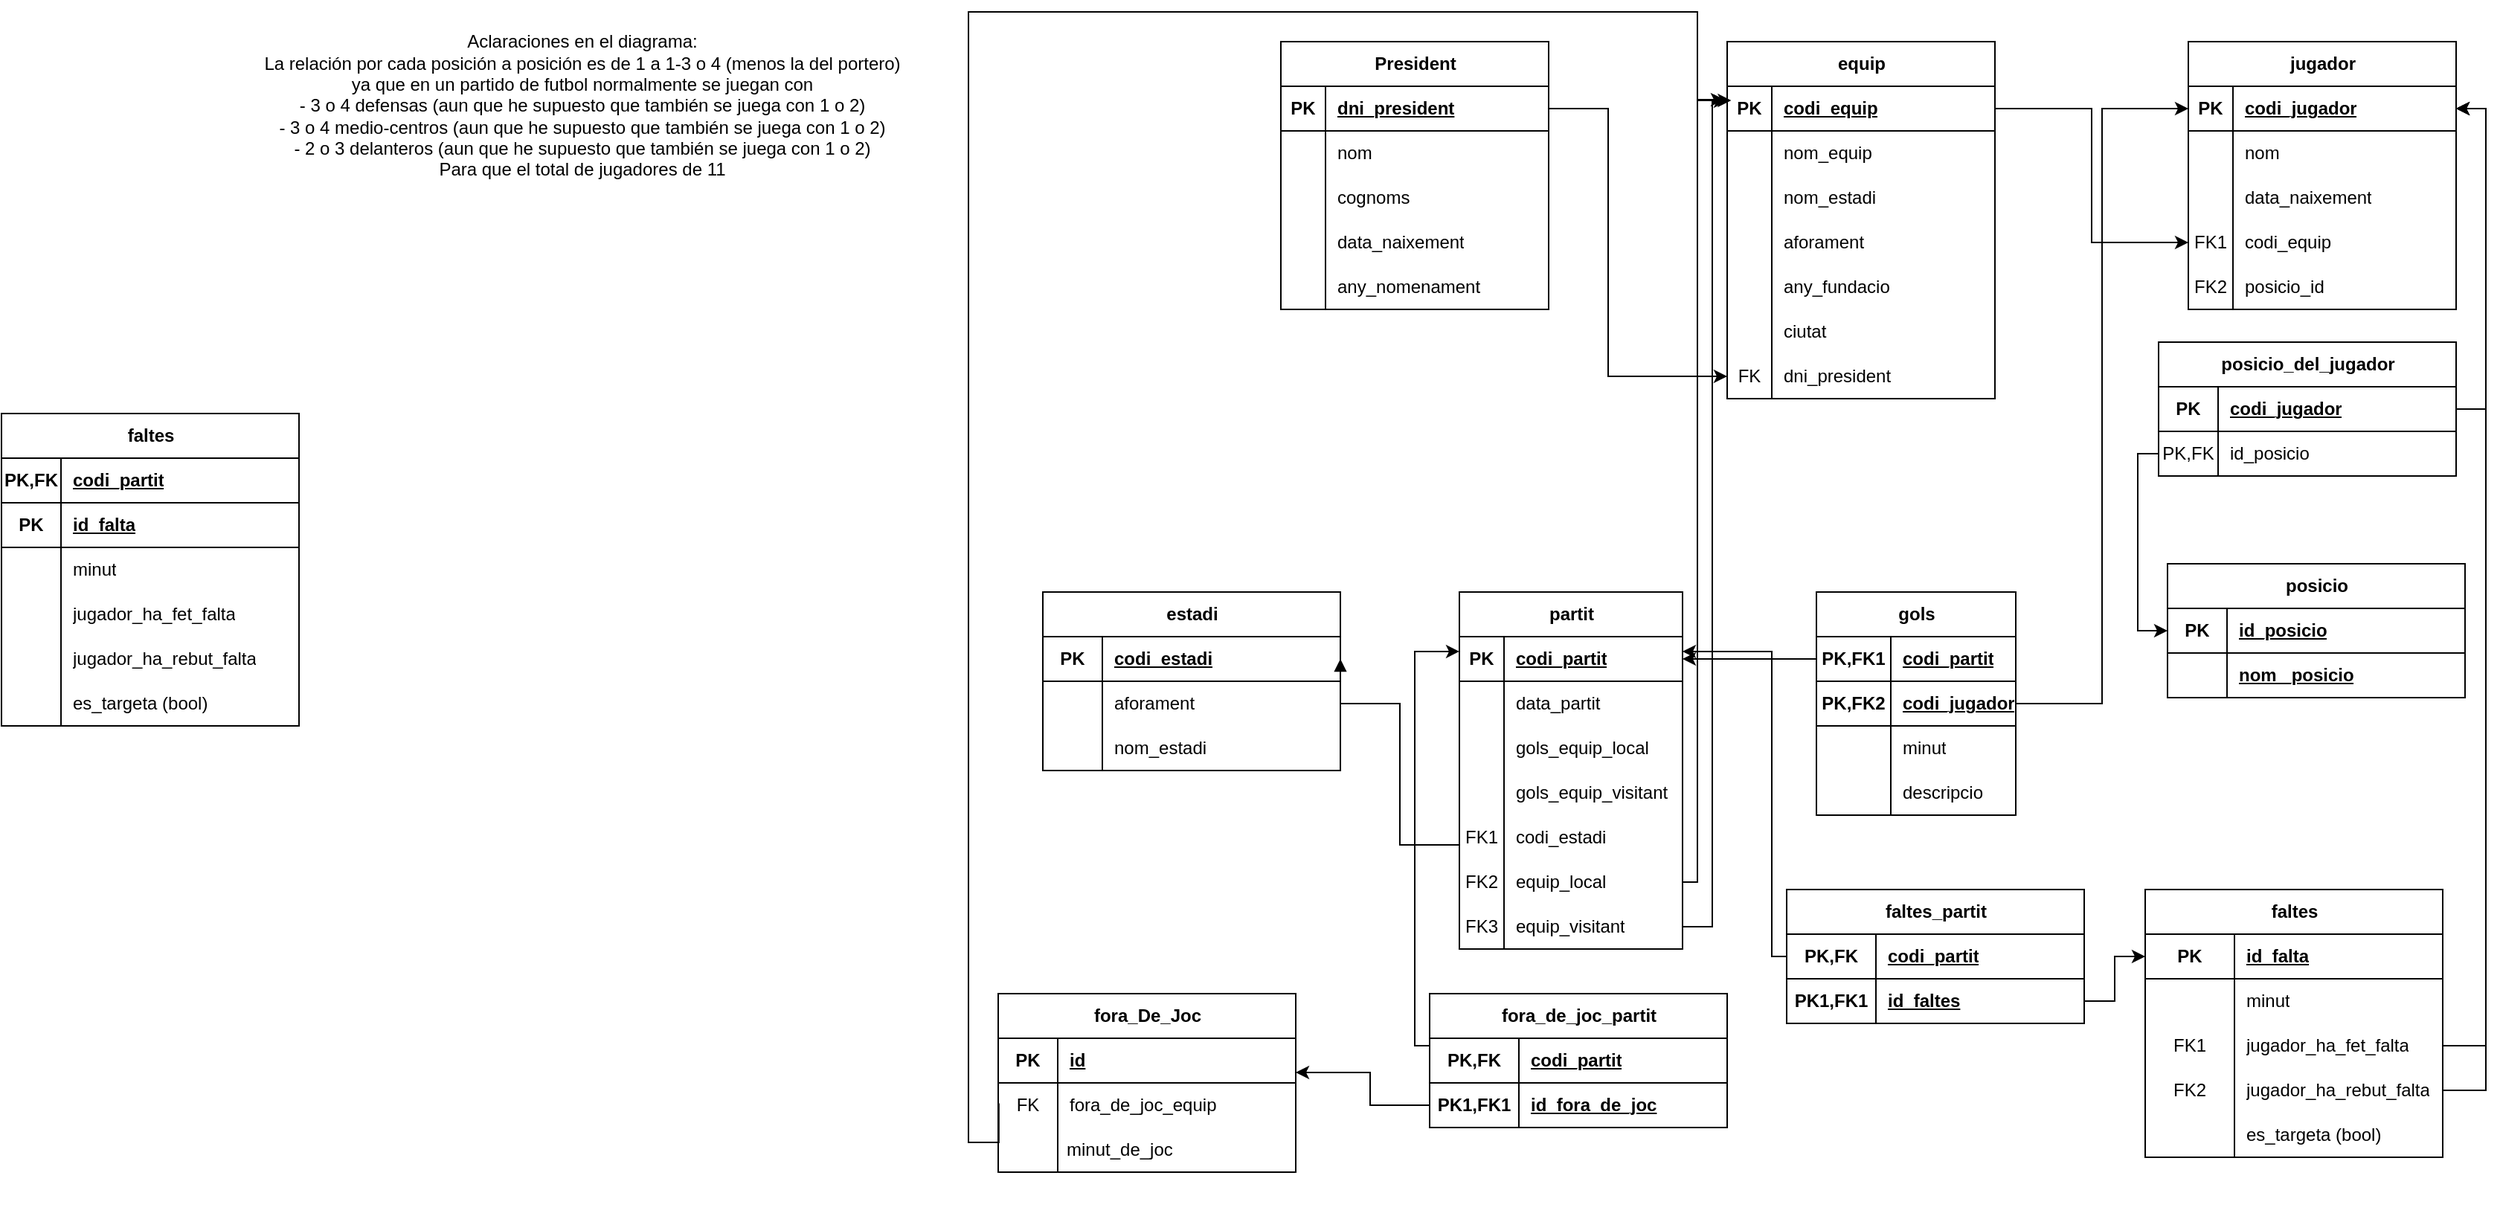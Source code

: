 <mxfile version="24.8.2">
  <diagram name="Pàgina-1" id="aIYA0AMCQCY8-BXurUip">
    <mxGraphModel dx="2209" dy="933" grid="0" gridSize="10" guides="1" tooltips="1" connect="1" arrows="1" fold="1" page="1" pageScale="1" pageWidth="827" pageHeight="1169" math="0" shadow="0">
      <root>
        <mxCell id="0" />
        <mxCell id="1" parent="0" />
        <mxCell id="J4OzDNTEdvrvTrBo7B8O-1" value="President" style="shape=table;startSize=30;container=1;collapsible=1;childLayout=tableLayout;fixedRows=1;rowLines=0;fontStyle=1;align=center;resizeLast=1;html=1;" parent="1" vertex="1">
          <mxGeometry x="20" y="40" width="180" height="180" as="geometry" />
        </mxCell>
        <mxCell id="J4OzDNTEdvrvTrBo7B8O-2" value="" style="shape=tableRow;horizontal=0;startSize=0;swimlaneHead=0;swimlaneBody=0;fillColor=none;collapsible=0;dropTarget=0;points=[[0,0.5],[1,0.5]];portConstraint=eastwest;top=0;left=0;right=0;bottom=1;" parent="J4OzDNTEdvrvTrBo7B8O-1" vertex="1">
          <mxGeometry y="30" width="180" height="30" as="geometry" />
        </mxCell>
        <mxCell id="J4OzDNTEdvrvTrBo7B8O-3" value="PK" style="shape=partialRectangle;connectable=0;fillColor=none;top=0;left=0;bottom=0;right=0;fontStyle=1;overflow=hidden;whiteSpace=wrap;html=1;" parent="J4OzDNTEdvrvTrBo7B8O-2" vertex="1">
          <mxGeometry width="30" height="30" as="geometry">
            <mxRectangle width="30" height="30" as="alternateBounds" />
          </mxGeometry>
        </mxCell>
        <mxCell id="J4OzDNTEdvrvTrBo7B8O-4" value="dni_president" style="shape=partialRectangle;connectable=0;fillColor=none;top=0;left=0;bottom=0;right=0;align=left;spacingLeft=6;fontStyle=5;overflow=hidden;whiteSpace=wrap;html=1;" parent="J4OzDNTEdvrvTrBo7B8O-2" vertex="1">
          <mxGeometry x="30" width="150" height="30" as="geometry">
            <mxRectangle width="150" height="30" as="alternateBounds" />
          </mxGeometry>
        </mxCell>
        <mxCell id="J4OzDNTEdvrvTrBo7B8O-5" value="" style="shape=tableRow;horizontal=0;startSize=0;swimlaneHead=0;swimlaneBody=0;fillColor=none;collapsible=0;dropTarget=0;points=[[0,0.5],[1,0.5]];portConstraint=eastwest;top=0;left=0;right=0;bottom=0;" parent="J4OzDNTEdvrvTrBo7B8O-1" vertex="1">
          <mxGeometry y="60" width="180" height="30" as="geometry" />
        </mxCell>
        <mxCell id="J4OzDNTEdvrvTrBo7B8O-6" value="" style="shape=partialRectangle;connectable=0;fillColor=none;top=0;left=0;bottom=0;right=0;editable=1;overflow=hidden;whiteSpace=wrap;html=1;" parent="J4OzDNTEdvrvTrBo7B8O-5" vertex="1">
          <mxGeometry width="30" height="30" as="geometry">
            <mxRectangle width="30" height="30" as="alternateBounds" />
          </mxGeometry>
        </mxCell>
        <mxCell id="J4OzDNTEdvrvTrBo7B8O-7" value="nom" style="shape=partialRectangle;connectable=0;fillColor=none;top=0;left=0;bottom=0;right=0;align=left;spacingLeft=6;overflow=hidden;whiteSpace=wrap;html=1;" parent="J4OzDNTEdvrvTrBo7B8O-5" vertex="1">
          <mxGeometry x="30" width="150" height="30" as="geometry">
            <mxRectangle width="150" height="30" as="alternateBounds" />
          </mxGeometry>
        </mxCell>
        <mxCell id="J4OzDNTEdvrvTrBo7B8O-8" value="" style="shape=tableRow;horizontal=0;startSize=0;swimlaneHead=0;swimlaneBody=0;fillColor=none;collapsible=0;dropTarget=0;points=[[0,0.5],[1,0.5]];portConstraint=eastwest;top=0;left=0;right=0;bottom=0;" parent="J4OzDNTEdvrvTrBo7B8O-1" vertex="1">
          <mxGeometry y="90" width="180" height="30" as="geometry" />
        </mxCell>
        <mxCell id="J4OzDNTEdvrvTrBo7B8O-9" value="" style="shape=partialRectangle;connectable=0;fillColor=none;top=0;left=0;bottom=0;right=0;editable=1;overflow=hidden;whiteSpace=wrap;html=1;" parent="J4OzDNTEdvrvTrBo7B8O-8" vertex="1">
          <mxGeometry width="30" height="30" as="geometry">
            <mxRectangle width="30" height="30" as="alternateBounds" />
          </mxGeometry>
        </mxCell>
        <mxCell id="J4OzDNTEdvrvTrBo7B8O-10" value="cognoms" style="shape=partialRectangle;connectable=0;fillColor=none;top=0;left=0;bottom=0;right=0;align=left;spacingLeft=6;overflow=hidden;whiteSpace=wrap;html=1;" parent="J4OzDNTEdvrvTrBo7B8O-8" vertex="1">
          <mxGeometry x="30" width="150" height="30" as="geometry">
            <mxRectangle width="150" height="30" as="alternateBounds" />
          </mxGeometry>
        </mxCell>
        <mxCell id="J4OzDNTEdvrvTrBo7B8O-11" value="" style="shape=tableRow;horizontal=0;startSize=0;swimlaneHead=0;swimlaneBody=0;fillColor=none;collapsible=0;dropTarget=0;points=[[0,0.5],[1,0.5]];portConstraint=eastwest;top=0;left=0;right=0;bottom=0;" parent="J4OzDNTEdvrvTrBo7B8O-1" vertex="1">
          <mxGeometry y="120" width="180" height="30" as="geometry" />
        </mxCell>
        <mxCell id="J4OzDNTEdvrvTrBo7B8O-12" value="" style="shape=partialRectangle;connectable=0;fillColor=none;top=0;left=0;bottom=0;right=0;editable=1;overflow=hidden;whiteSpace=wrap;html=1;" parent="J4OzDNTEdvrvTrBo7B8O-11" vertex="1">
          <mxGeometry width="30" height="30" as="geometry">
            <mxRectangle width="30" height="30" as="alternateBounds" />
          </mxGeometry>
        </mxCell>
        <mxCell id="J4OzDNTEdvrvTrBo7B8O-13" value="data_naixement" style="shape=partialRectangle;connectable=0;fillColor=none;top=0;left=0;bottom=0;right=0;align=left;spacingLeft=6;overflow=hidden;whiteSpace=wrap;html=1;" parent="J4OzDNTEdvrvTrBo7B8O-11" vertex="1">
          <mxGeometry x="30" width="150" height="30" as="geometry">
            <mxRectangle width="150" height="30" as="alternateBounds" />
          </mxGeometry>
        </mxCell>
        <mxCell id="50wBg0mrN0XMjnWdrAJ0-2" style="shape=tableRow;horizontal=0;startSize=0;swimlaneHead=0;swimlaneBody=0;fillColor=none;collapsible=0;dropTarget=0;points=[[0,0.5],[1,0.5]];portConstraint=eastwest;top=0;left=0;right=0;bottom=0;" parent="J4OzDNTEdvrvTrBo7B8O-1" vertex="1">
          <mxGeometry y="150" width="180" height="30" as="geometry" />
        </mxCell>
        <mxCell id="50wBg0mrN0XMjnWdrAJ0-3" style="shape=partialRectangle;connectable=0;fillColor=none;top=0;left=0;bottom=0;right=0;editable=1;overflow=hidden;whiteSpace=wrap;html=1;" parent="50wBg0mrN0XMjnWdrAJ0-2" vertex="1">
          <mxGeometry width="30" height="30" as="geometry">
            <mxRectangle width="30" height="30" as="alternateBounds" />
          </mxGeometry>
        </mxCell>
        <mxCell id="50wBg0mrN0XMjnWdrAJ0-4" value="any_nomenament" style="shape=partialRectangle;connectable=0;fillColor=none;top=0;left=0;bottom=0;right=0;align=left;spacingLeft=6;overflow=hidden;whiteSpace=wrap;html=1;" parent="50wBg0mrN0XMjnWdrAJ0-2" vertex="1">
          <mxGeometry x="30" width="150" height="30" as="geometry">
            <mxRectangle width="150" height="30" as="alternateBounds" />
          </mxGeometry>
        </mxCell>
        <mxCell id="OCg2vG1yN_oglT57SV5g-1" value="equip" style="shape=table;startSize=30;container=1;collapsible=1;childLayout=tableLayout;fixedRows=1;rowLines=0;fontStyle=1;align=center;resizeLast=1;html=1;" parent="1" vertex="1">
          <mxGeometry x="320" y="40" width="180" height="240" as="geometry" />
        </mxCell>
        <mxCell id="OCg2vG1yN_oglT57SV5g-2" value="" style="shape=tableRow;horizontal=0;startSize=0;swimlaneHead=0;swimlaneBody=0;fillColor=none;collapsible=0;dropTarget=0;points=[[0,0.5],[1,0.5]];portConstraint=eastwest;top=0;left=0;right=0;bottom=1;" parent="OCg2vG1yN_oglT57SV5g-1" vertex="1">
          <mxGeometry y="30" width="180" height="30" as="geometry" />
        </mxCell>
        <mxCell id="OCg2vG1yN_oglT57SV5g-3" value="PK" style="shape=partialRectangle;connectable=0;fillColor=none;top=0;left=0;bottom=0;right=0;fontStyle=1;overflow=hidden;whiteSpace=wrap;html=1;" parent="OCg2vG1yN_oglT57SV5g-2" vertex="1">
          <mxGeometry width="30" height="30" as="geometry">
            <mxRectangle width="30" height="30" as="alternateBounds" />
          </mxGeometry>
        </mxCell>
        <mxCell id="OCg2vG1yN_oglT57SV5g-4" value="codi_equip" style="shape=partialRectangle;connectable=0;fillColor=none;top=0;left=0;bottom=0;right=0;align=left;spacingLeft=6;fontStyle=5;overflow=hidden;whiteSpace=wrap;html=1;" parent="OCg2vG1yN_oglT57SV5g-2" vertex="1">
          <mxGeometry x="30" width="150" height="30" as="geometry">
            <mxRectangle width="150" height="30" as="alternateBounds" />
          </mxGeometry>
        </mxCell>
        <mxCell id="OCg2vG1yN_oglT57SV5g-5" value="" style="shape=tableRow;horizontal=0;startSize=0;swimlaneHead=0;swimlaneBody=0;fillColor=none;collapsible=0;dropTarget=0;points=[[0,0.5],[1,0.5]];portConstraint=eastwest;top=0;left=0;right=0;bottom=0;" parent="OCg2vG1yN_oglT57SV5g-1" vertex="1">
          <mxGeometry y="60" width="180" height="30" as="geometry" />
        </mxCell>
        <mxCell id="OCg2vG1yN_oglT57SV5g-6" value="" style="shape=partialRectangle;connectable=0;fillColor=none;top=0;left=0;bottom=0;right=0;editable=1;overflow=hidden;whiteSpace=wrap;html=1;" parent="OCg2vG1yN_oglT57SV5g-5" vertex="1">
          <mxGeometry width="30" height="30" as="geometry">
            <mxRectangle width="30" height="30" as="alternateBounds" />
          </mxGeometry>
        </mxCell>
        <mxCell id="OCg2vG1yN_oglT57SV5g-7" value="nom_equip" style="shape=partialRectangle;connectable=0;fillColor=none;top=0;left=0;bottom=0;right=0;align=left;spacingLeft=6;overflow=hidden;whiteSpace=wrap;html=1;" parent="OCg2vG1yN_oglT57SV5g-5" vertex="1">
          <mxGeometry x="30" width="150" height="30" as="geometry">
            <mxRectangle width="150" height="30" as="alternateBounds" />
          </mxGeometry>
        </mxCell>
        <mxCell id="OCg2vG1yN_oglT57SV5g-8" value="" style="shape=tableRow;horizontal=0;startSize=0;swimlaneHead=0;swimlaneBody=0;fillColor=none;collapsible=0;dropTarget=0;points=[[0,0.5],[1,0.5]];portConstraint=eastwest;top=0;left=0;right=0;bottom=0;" parent="OCg2vG1yN_oglT57SV5g-1" vertex="1">
          <mxGeometry y="90" width="180" height="30" as="geometry" />
        </mxCell>
        <mxCell id="OCg2vG1yN_oglT57SV5g-9" value="" style="shape=partialRectangle;connectable=0;fillColor=none;top=0;left=0;bottom=0;right=0;editable=1;overflow=hidden;whiteSpace=wrap;html=1;" parent="OCg2vG1yN_oglT57SV5g-8" vertex="1">
          <mxGeometry width="30" height="30" as="geometry">
            <mxRectangle width="30" height="30" as="alternateBounds" />
          </mxGeometry>
        </mxCell>
        <mxCell id="OCg2vG1yN_oglT57SV5g-10" value="nom_estadi" style="shape=partialRectangle;connectable=0;fillColor=none;top=0;left=0;bottom=0;right=0;align=left;spacingLeft=6;overflow=hidden;whiteSpace=wrap;html=1;" parent="OCg2vG1yN_oglT57SV5g-8" vertex="1">
          <mxGeometry x="30" width="150" height="30" as="geometry">
            <mxRectangle width="150" height="30" as="alternateBounds" />
          </mxGeometry>
        </mxCell>
        <mxCell id="OCg2vG1yN_oglT57SV5g-11" value="" style="shape=tableRow;horizontal=0;startSize=0;swimlaneHead=0;swimlaneBody=0;fillColor=none;collapsible=0;dropTarget=0;points=[[0,0.5],[1,0.5]];portConstraint=eastwest;top=0;left=0;right=0;bottom=0;" parent="OCg2vG1yN_oglT57SV5g-1" vertex="1">
          <mxGeometry y="120" width="180" height="30" as="geometry" />
        </mxCell>
        <mxCell id="OCg2vG1yN_oglT57SV5g-12" value="" style="shape=partialRectangle;connectable=0;fillColor=none;top=0;left=0;bottom=0;right=0;editable=1;overflow=hidden;whiteSpace=wrap;html=1;" parent="OCg2vG1yN_oglT57SV5g-11" vertex="1">
          <mxGeometry width="30" height="30" as="geometry">
            <mxRectangle width="30" height="30" as="alternateBounds" />
          </mxGeometry>
        </mxCell>
        <mxCell id="OCg2vG1yN_oglT57SV5g-13" value="aforament" style="shape=partialRectangle;connectable=0;fillColor=none;top=0;left=0;bottom=0;right=0;align=left;spacingLeft=6;overflow=hidden;whiteSpace=wrap;html=1;" parent="OCg2vG1yN_oglT57SV5g-11" vertex="1">
          <mxGeometry x="30" width="150" height="30" as="geometry">
            <mxRectangle width="150" height="30" as="alternateBounds" />
          </mxGeometry>
        </mxCell>
        <mxCell id="50wBg0mrN0XMjnWdrAJ0-5" style="shape=tableRow;horizontal=0;startSize=0;swimlaneHead=0;swimlaneBody=0;fillColor=none;collapsible=0;dropTarget=0;points=[[0,0.5],[1,0.5]];portConstraint=eastwest;top=0;left=0;right=0;bottom=0;" parent="OCg2vG1yN_oglT57SV5g-1" vertex="1">
          <mxGeometry y="150" width="180" height="30" as="geometry" />
        </mxCell>
        <mxCell id="50wBg0mrN0XMjnWdrAJ0-6" style="shape=partialRectangle;connectable=0;fillColor=none;top=0;left=0;bottom=0;right=0;editable=1;overflow=hidden;whiteSpace=wrap;html=1;" parent="50wBg0mrN0XMjnWdrAJ0-5" vertex="1">
          <mxGeometry width="30" height="30" as="geometry">
            <mxRectangle width="30" height="30" as="alternateBounds" />
          </mxGeometry>
        </mxCell>
        <mxCell id="50wBg0mrN0XMjnWdrAJ0-7" value="any_fundacio" style="shape=partialRectangle;connectable=0;fillColor=none;top=0;left=0;bottom=0;right=0;align=left;spacingLeft=6;overflow=hidden;whiteSpace=wrap;html=1;" parent="50wBg0mrN0XMjnWdrAJ0-5" vertex="1">
          <mxGeometry x="30" width="150" height="30" as="geometry">
            <mxRectangle width="150" height="30" as="alternateBounds" />
          </mxGeometry>
        </mxCell>
        <mxCell id="50wBg0mrN0XMjnWdrAJ0-8" style="shape=tableRow;horizontal=0;startSize=0;swimlaneHead=0;swimlaneBody=0;fillColor=none;collapsible=0;dropTarget=0;points=[[0,0.5],[1,0.5]];portConstraint=eastwest;top=0;left=0;right=0;bottom=0;" parent="OCg2vG1yN_oglT57SV5g-1" vertex="1">
          <mxGeometry y="180" width="180" height="30" as="geometry" />
        </mxCell>
        <mxCell id="50wBg0mrN0XMjnWdrAJ0-9" style="shape=partialRectangle;connectable=0;fillColor=none;top=0;left=0;bottom=0;right=0;editable=1;overflow=hidden;whiteSpace=wrap;html=1;" parent="50wBg0mrN0XMjnWdrAJ0-8" vertex="1">
          <mxGeometry width="30" height="30" as="geometry">
            <mxRectangle width="30" height="30" as="alternateBounds" />
          </mxGeometry>
        </mxCell>
        <mxCell id="50wBg0mrN0XMjnWdrAJ0-10" value="ciutat" style="shape=partialRectangle;connectable=0;fillColor=none;top=0;left=0;bottom=0;right=0;align=left;spacingLeft=6;overflow=hidden;whiteSpace=wrap;html=1;" parent="50wBg0mrN0XMjnWdrAJ0-8" vertex="1">
          <mxGeometry x="30" width="150" height="30" as="geometry">
            <mxRectangle width="150" height="30" as="alternateBounds" />
          </mxGeometry>
        </mxCell>
        <mxCell id="50wBg0mrN0XMjnWdrAJ0-112" style="shape=tableRow;horizontal=0;startSize=0;swimlaneHead=0;swimlaneBody=0;fillColor=none;collapsible=0;dropTarget=0;points=[[0,0.5],[1,0.5]];portConstraint=eastwest;top=0;left=0;right=0;bottom=0;" parent="OCg2vG1yN_oglT57SV5g-1" vertex="1">
          <mxGeometry y="210" width="180" height="30" as="geometry" />
        </mxCell>
        <mxCell id="50wBg0mrN0XMjnWdrAJ0-113" value="FK" style="shape=partialRectangle;connectable=0;fillColor=none;top=0;left=0;bottom=0;right=0;editable=1;overflow=hidden;whiteSpace=wrap;html=1;" parent="50wBg0mrN0XMjnWdrAJ0-112" vertex="1">
          <mxGeometry width="30" height="30" as="geometry">
            <mxRectangle width="30" height="30" as="alternateBounds" />
          </mxGeometry>
        </mxCell>
        <mxCell id="50wBg0mrN0XMjnWdrAJ0-114" value="dni_president" style="shape=partialRectangle;connectable=0;fillColor=none;top=0;left=0;bottom=0;right=0;align=left;spacingLeft=6;overflow=hidden;whiteSpace=wrap;html=1;" parent="50wBg0mrN0XMjnWdrAJ0-112" vertex="1">
          <mxGeometry x="30" width="150" height="30" as="geometry">
            <mxRectangle width="150" height="30" as="alternateBounds" />
          </mxGeometry>
        </mxCell>
        <mxCell id="50wBg0mrN0XMjnWdrAJ0-11" value="jugador" style="shape=table;startSize=30;container=1;collapsible=1;childLayout=tableLayout;fixedRows=1;rowLines=0;fontStyle=1;align=center;resizeLast=1;html=1;" parent="1" vertex="1">
          <mxGeometry x="630" y="40" width="180" height="180" as="geometry" />
        </mxCell>
        <mxCell id="50wBg0mrN0XMjnWdrAJ0-12" value="" style="shape=tableRow;horizontal=0;startSize=0;swimlaneHead=0;swimlaneBody=0;fillColor=none;collapsible=0;dropTarget=0;points=[[0,0.5],[1,0.5]];portConstraint=eastwest;top=0;left=0;right=0;bottom=1;" parent="50wBg0mrN0XMjnWdrAJ0-11" vertex="1">
          <mxGeometry y="30" width="180" height="30" as="geometry" />
        </mxCell>
        <mxCell id="50wBg0mrN0XMjnWdrAJ0-13" value="PK" style="shape=partialRectangle;connectable=0;fillColor=none;top=0;left=0;bottom=0;right=0;fontStyle=1;overflow=hidden;whiteSpace=wrap;html=1;" parent="50wBg0mrN0XMjnWdrAJ0-12" vertex="1">
          <mxGeometry width="30" height="30" as="geometry">
            <mxRectangle width="30" height="30" as="alternateBounds" />
          </mxGeometry>
        </mxCell>
        <mxCell id="50wBg0mrN0XMjnWdrAJ0-14" value="codi_jugador" style="shape=partialRectangle;connectable=0;fillColor=none;top=0;left=0;bottom=0;right=0;align=left;spacingLeft=6;fontStyle=5;overflow=hidden;whiteSpace=wrap;html=1;" parent="50wBg0mrN0XMjnWdrAJ0-12" vertex="1">
          <mxGeometry x="30" width="150" height="30" as="geometry">
            <mxRectangle width="150" height="30" as="alternateBounds" />
          </mxGeometry>
        </mxCell>
        <mxCell id="50wBg0mrN0XMjnWdrAJ0-15" value="" style="shape=tableRow;horizontal=0;startSize=0;swimlaneHead=0;swimlaneBody=0;fillColor=none;collapsible=0;dropTarget=0;points=[[0,0.5],[1,0.5]];portConstraint=eastwest;top=0;left=0;right=0;bottom=0;" parent="50wBg0mrN0XMjnWdrAJ0-11" vertex="1">
          <mxGeometry y="60" width="180" height="30" as="geometry" />
        </mxCell>
        <mxCell id="50wBg0mrN0XMjnWdrAJ0-16" value="" style="shape=partialRectangle;connectable=0;fillColor=none;top=0;left=0;bottom=0;right=0;editable=1;overflow=hidden;whiteSpace=wrap;html=1;" parent="50wBg0mrN0XMjnWdrAJ0-15" vertex="1">
          <mxGeometry width="30" height="30" as="geometry">
            <mxRectangle width="30" height="30" as="alternateBounds" />
          </mxGeometry>
        </mxCell>
        <mxCell id="50wBg0mrN0XMjnWdrAJ0-17" value="nom" style="shape=partialRectangle;connectable=0;fillColor=none;top=0;left=0;bottom=0;right=0;align=left;spacingLeft=6;overflow=hidden;whiteSpace=wrap;html=1;" parent="50wBg0mrN0XMjnWdrAJ0-15" vertex="1">
          <mxGeometry x="30" width="150" height="30" as="geometry">
            <mxRectangle width="150" height="30" as="alternateBounds" />
          </mxGeometry>
        </mxCell>
        <mxCell id="50wBg0mrN0XMjnWdrAJ0-18" value="" style="shape=tableRow;horizontal=0;startSize=0;swimlaneHead=0;swimlaneBody=0;fillColor=none;collapsible=0;dropTarget=0;points=[[0,0.5],[1,0.5]];portConstraint=eastwest;top=0;left=0;right=0;bottom=0;" parent="50wBg0mrN0XMjnWdrAJ0-11" vertex="1">
          <mxGeometry y="90" width="180" height="30" as="geometry" />
        </mxCell>
        <mxCell id="50wBg0mrN0XMjnWdrAJ0-19" value="" style="shape=partialRectangle;connectable=0;fillColor=none;top=0;left=0;bottom=0;right=0;editable=1;overflow=hidden;whiteSpace=wrap;html=1;" parent="50wBg0mrN0XMjnWdrAJ0-18" vertex="1">
          <mxGeometry width="30" height="30" as="geometry">
            <mxRectangle width="30" height="30" as="alternateBounds" />
          </mxGeometry>
        </mxCell>
        <mxCell id="50wBg0mrN0XMjnWdrAJ0-20" value="data_naixement" style="shape=partialRectangle;connectable=0;fillColor=none;top=0;left=0;bottom=0;right=0;align=left;spacingLeft=6;overflow=hidden;whiteSpace=wrap;html=1;" parent="50wBg0mrN0XMjnWdrAJ0-18" vertex="1">
          <mxGeometry x="30" width="150" height="30" as="geometry">
            <mxRectangle width="150" height="30" as="alternateBounds" />
          </mxGeometry>
        </mxCell>
        <mxCell id="7pJW5YzFHqyKufc8Ey2G-111" style="shape=tableRow;horizontal=0;startSize=0;swimlaneHead=0;swimlaneBody=0;fillColor=none;collapsible=0;dropTarget=0;points=[[0,0.5],[1,0.5]];portConstraint=eastwest;top=0;left=0;right=0;bottom=0;" parent="50wBg0mrN0XMjnWdrAJ0-11" vertex="1">
          <mxGeometry y="120" width="180" height="30" as="geometry" />
        </mxCell>
        <mxCell id="7pJW5YzFHqyKufc8Ey2G-112" value="FK1" style="shape=partialRectangle;connectable=0;fillColor=none;top=0;left=0;bottom=0;right=0;editable=1;overflow=hidden;whiteSpace=wrap;html=1;" parent="7pJW5YzFHqyKufc8Ey2G-111" vertex="1">
          <mxGeometry width="30" height="30" as="geometry">
            <mxRectangle width="30" height="30" as="alternateBounds" />
          </mxGeometry>
        </mxCell>
        <mxCell id="7pJW5YzFHqyKufc8Ey2G-113" value="codi_equip" style="shape=partialRectangle;connectable=0;fillColor=none;top=0;left=0;bottom=0;right=0;align=left;spacingLeft=6;overflow=hidden;whiteSpace=wrap;html=1;" parent="7pJW5YzFHqyKufc8Ey2G-111" vertex="1">
          <mxGeometry x="30" width="150" height="30" as="geometry">
            <mxRectangle width="150" height="30" as="alternateBounds" />
          </mxGeometry>
        </mxCell>
        <mxCell id="7pJW5YzFHqyKufc8Ey2G-106" style="shape=tableRow;horizontal=0;startSize=0;swimlaneHead=0;swimlaneBody=0;fillColor=none;collapsible=0;dropTarget=0;points=[[0,0.5],[1,0.5]];portConstraint=eastwest;top=0;left=0;right=0;bottom=0;" parent="50wBg0mrN0XMjnWdrAJ0-11" vertex="1">
          <mxGeometry y="150" width="180" height="30" as="geometry" />
        </mxCell>
        <mxCell id="7pJW5YzFHqyKufc8Ey2G-107" value="FK2" style="shape=partialRectangle;connectable=0;fillColor=none;top=0;left=0;bottom=0;right=0;editable=1;overflow=hidden;whiteSpace=wrap;html=1;" parent="7pJW5YzFHqyKufc8Ey2G-106" vertex="1">
          <mxGeometry width="30" height="30" as="geometry">
            <mxRectangle width="30" height="30" as="alternateBounds" />
          </mxGeometry>
        </mxCell>
        <mxCell id="7pJW5YzFHqyKufc8Ey2G-108" value="posicio_id" style="shape=partialRectangle;connectable=0;fillColor=none;top=0;left=0;bottom=0;right=0;align=left;spacingLeft=6;overflow=hidden;whiteSpace=wrap;html=1;" parent="7pJW5YzFHqyKufc8Ey2G-106" vertex="1">
          <mxGeometry x="30" width="150" height="30" as="geometry">
            <mxRectangle width="150" height="30" as="alternateBounds" />
          </mxGeometry>
        </mxCell>
        <mxCell id="50wBg0mrN0XMjnWdrAJ0-30" value="posicio" style="shape=table;startSize=30;container=1;collapsible=1;childLayout=tableLayout;fixedRows=1;rowLines=0;fontStyle=1;align=center;resizeLast=1;html=1;" parent="1" vertex="1">
          <mxGeometry x="616" y="391" width="200" height="90" as="geometry" />
        </mxCell>
        <mxCell id="50wBg0mrN0XMjnWdrAJ0-46" value="" style="shape=tableRow;horizontal=0;startSize=0;swimlaneHead=0;swimlaneBody=0;fillColor=none;collapsible=0;dropTarget=0;points=[[0,0.5],[1,0.5]];portConstraint=eastwest;top=0;left=0;right=0;bottom=1;" parent="50wBg0mrN0XMjnWdrAJ0-30" vertex="1">
          <mxGeometry y="30" width="200" height="30" as="geometry" />
        </mxCell>
        <mxCell id="50wBg0mrN0XMjnWdrAJ0-47" value="PK" style="shape=partialRectangle;connectable=0;fillColor=none;top=0;left=0;bottom=0;right=0;fontStyle=1;overflow=hidden;whiteSpace=wrap;html=1;" parent="50wBg0mrN0XMjnWdrAJ0-46" vertex="1">
          <mxGeometry width="40" height="30" as="geometry">
            <mxRectangle width="40" height="30" as="alternateBounds" />
          </mxGeometry>
        </mxCell>
        <mxCell id="50wBg0mrN0XMjnWdrAJ0-48" value="id_posicio" style="shape=partialRectangle;connectable=0;fillColor=none;top=0;left=0;bottom=0;right=0;align=left;spacingLeft=6;fontStyle=5;overflow=hidden;whiteSpace=wrap;html=1;" parent="50wBg0mrN0XMjnWdrAJ0-46" vertex="1">
          <mxGeometry x="40" width="160" height="30" as="geometry">
            <mxRectangle width="160" height="30" as="alternateBounds" />
          </mxGeometry>
        </mxCell>
        <mxCell id="uSXmt2wQjGhN3Osov5bS-11" style="shape=tableRow;horizontal=0;startSize=0;swimlaneHead=0;swimlaneBody=0;fillColor=none;collapsible=0;dropTarget=0;points=[[0,0.5],[1,0.5]];portConstraint=eastwest;top=0;left=0;right=0;bottom=1;" vertex="1" parent="50wBg0mrN0XMjnWdrAJ0-30">
          <mxGeometry y="60" width="200" height="30" as="geometry" />
        </mxCell>
        <mxCell id="uSXmt2wQjGhN3Osov5bS-12" style="shape=partialRectangle;connectable=0;fillColor=none;top=0;left=0;bottom=0;right=0;fontStyle=1;overflow=hidden;whiteSpace=wrap;html=1;" vertex="1" parent="uSXmt2wQjGhN3Osov5bS-11">
          <mxGeometry width="40" height="30" as="geometry">
            <mxRectangle width="40" height="30" as="alternateBounds" />
          </mxGeometry>
        </mxCell>
        <mxCell id="uSXmt2wQjGhN3Osov5bS-13" value="nom _posicio" style="shape=partialRectangle;connectable=0;fillColor=none;top=0;left=0;bottom=0;right=0;align=left;spacingLeft=6;fontStyle=5;overflow=hidden;whiteSpace=wrap;html=1;" vertex="1" parent="uSXmt2wQjGhN3Osov5bS-11">
          <mxGeometry x="40" width="160" height="30" as="geometry">
            <mxRectangle width="160" height="30" as="alternateBounds" />
          </mxGeometry>
        </mxCell>
        <mxCell id="50wBg0mrN0XMjnWdrAJ0-50" value="partit" style="shape=table;startSize=30;container=1;collapsible=1;childLayout=tableLayout;fixedRows=1;rowLines=0;fontStyle=1;align=center;resizeLast=1;html=1;" parent="1" vertex="1">
          <mxGeometry x="140" y="410" width="150" height="240" as="geometry" />
        </mxCell>
        <mxCell id="50wBg0mrN0XMjnWdrAJ0-51" value="" style="shape=tableRow;horizontal=0;startSize=0;swimlaneHead=0;swimlaneBody=0;fillColor=none;collapsible=0;dropTarget=0;points=[[0,0.5],[1,0.5]];portConstraint=eastwest;top=0;left=0;right=0;bottom=1;" parent="50wBg0mrN0XMjnWdrAJ0-50" vertex="1">
          <mxGeometry y="30" width="150" height="30" as="geometry" />
        </mxCell>
        <mxCell id="50wBg0mrN0XMjnWdrAJ0-52" value="PK" style="shape=partialRectangle;connectable=0;fillColor=none;top=0;left=0;bottom=0;right=0;fontStyle=1;overflow=hidden;whiteSpace=wrap;html=1;" parent="50wBg0mrN0XMjnWdrAJ0-51" vertex="1">
          <mxGeometry width="30" height="30" as="geometry">
            <mxRectangle width="30" height="30" as="alternateBounds" />
          </mxGeometry>
        </mxCell>
        <mxCell id="50wBg0mrN0XMjnWdrAJ0-53" value="codi_partit" style="shape=partialRectangle;connectable=0;fillColor=none;top=0;left=0;bottom=0;right=0;align=left;spacingLeft=6;fontStyle=5;overflow=hidden;whiteSpace=wrap;html=1;" parent="50wBg0mrN0XMjnWdrAJ0-51" vertex="1">
          <mxGeometry x="30" width="120" height="30" as="geometry">
            <mxRectangle width="120" height="30" as="alternateBounds" />
          </mxGeometry>
        </mxCell>
        <mxCell id="50wBg0mrN0XMjnWdrAJ0-54" value="" style="shape=tableRow;horizontal=0;startSize=0;swimlaneHead=0;swimlaneBody=0;fillColor=none;collapsible=0;dropTarget=0;points=[[0,0.5],[1,0.5]];portConstraint=eastwest;top=0;left=0;right=0;bottom=0;" parent="50wBg0mrN0XMjnWdrAJ0-50" vertex="1">
          <mxGeometry y="60" width="150" height="30" as="geometry" />
        </mxCell>
        <mxCell id="50wBg0mrN0XMjnWdrAJ0-55" value="" style="shape=partialRectangle;connectable=0;fillColor=none;top=0;left=0;bottom=0;right=0;editable=1;overflow=hidden;whiteSpace=wrap;html=1;" parent="50wBg0mrN0XMjnWdrAJ0-54" vertex="1">
          <mxGeometry width="30" height="30" as="geometry">
            <mxRectangle width="30" height="30" as="alternateBounds" />
          </mxGeometry>
        </mxCell>
        <mxCell id="50wBg0mrN0XMjnWdrAJ0-56" value="data_partit" style="shape=partialRectangle;connectable=0;fillColor=none;top=0;left=0;bottom=0;right=0;align=left;spacingLeft=6;overflow=hidden;whiteSpace=wrap;html=1;" parent="50wBg0mrN0XMjnWdrAJ0-54" vertex="1">
          <mxGeometry x="30" width="120" height="30" as="geometry">
            <mxRectangle width="120" height="30" as="alternateBounds" />
          </mxGeometry>
        </mxCell>
        <mxCell id="50wBg0mrN0XMjnWdrAJ0-57" value="" style="shape=tableRow;horizontal=0;startSize=0;swimlaneHead=0;swimlaneBody=0;fillColor=none;collapsible=0;dropTarget=0;points=[[0,0.5],[1,0.5]];portConstraint=eastwest;top=0;left=0;right=0;bottom=0;" parent="50wBg0mrN0XMjnWdrAJ0-50" vertex="1">
          <mxGeometry y="90" width="150" height="30" as="geometry" />
        </mxCell>
        <mxCell id="50wBg0mrN0XMjnWdrAJ0-58" value="" style="shape=partialRectangle;connectable=0;fillColor=none;top=0;left=0;bottom=0;right=0;editable=1;overflow=hidden;whiteSpace=wrap;html=1;" parent="50wBg0mrN0XMjnWdrAJ0-57" vertex="1">
          <mxGeometry width="30" height="30" as="geometry">
            <mxRectangle width="30" height="30" as="alternateBounds" />
          </mxGeometry>
        </mxCell>
        <mxCell id="50wBg0mrN0XMjnWdrAJ0-59" value="gols_equip_local" style="shape=partialRectangle;connectable=0;fillColor=none;top=0;left=0;bottom=0;right=0;align=left;spacingLeft=6;overflow=hidden;whiteSpace=wrap;html=1;" parent="50wBg0mrN0XMjnWdrAJ0-57" vertex="1">
          <mxGeometry x="30" width="120" height="30" as="geometry">
            <mxRectangle width="120" height="30" as="alternateBounds" />
          </mxGeometry>
        </mxCell>
        <mxCell id="50wBg0mrN0XMjnWdrAJ0-60" value="" style="shape=tableRow;horizontal=0;startSize=0;swimlaneHead=0;swimlaneBody=0;fillColor=none;collapsible=0;dropTarget=0;points=[[0,0.5],[1,0.5]];portConstraint=eastwest;top=0;left=0;right=0;bottom=0;" parent="50wBg0mrN0XMjnWdrAJ0-50" vertex="1">
          <mxGeometry y="120" width="150" height="30" as="geometry" />
        </mxCell>
        <mxCell id="50wBg0mrN0XMjnWdrAJ0-61" value="" style="shape=partialRectangle;connectable=0;fillColor=none;top=0;left=0;bottom=0;right=0;editable=1;overflow=hidden;whiteSpace=wrap;html=1;" parent="50wBg0mrN0XMjnWdrAJ0-60" vertex="1">
          <mxGeometry width="30" height="30" as="geometry">
            <mxRectangle width="30" height="30" as="alternateBounds" />
          </mxGeometry>
        </mxCell>
        <mxCell id="50wBg0mrN0XMjnWdrAJ0-62" value="gols_equip_visitant" style="shape=partialRectangle;connectable=0;fillColor=none;top=0;left=0;bottom=0;right=0;align=left;spacingLeft=6;overflow=hidden;whiteSpace=wrap;html=1;" parent="50wBg0mrN0XMjnWdrAJ0-60" vertex="1">
          <mxGeometry x="30" width="120" height="30" as="geometry">
            <mxRectangle width="120" height="30" as="alternateBounds" />
          </mxGeometry>
        </mxCell>
        <mxCell id="50wBg0mrN0XMjnWdrAJ0-231" style="shape=tableRow;horizontal=0;startSize=0;swimlaneHead=0;swimlaneBody=0;fillColor=none;collapsible=0;dropTarget=0;points=[[0,0.5],[1,0.5]];portConstraint=eastwest;top=0;left=0;right=0;bottom=0;" parent="50wBg0mrN0XMjnWdrAJ0-50" vertex="1">
          <mxGeometry y="150" width="150" height="30" as="geometry" />
        </mxCell>
        <mxCell id="50wBg0mrN0XMjnWdrAJ0-232" value="FK1" style="shape=partialRectangle;connectable=0;fillColor=none;top=0;left=0;bottom=0;right=0;editable=1;overflow=hidden;whiteSpace=wrap;html=1;" parent="50wBg0mrN0XMjnWdrAJ0-231" vertex="1">
          <mxGeometry width="30" height="30" as="geometry">
            <mxRectangle width="30" height="30" as="alternateBounds" />
          </mxGeometry>
        </mxCell>
        <mxCell id="50wBg0mrN0XMjnWdrAJ0-233" value="codi_estadi" style="shape=partialRectangle;connectable=0;fillColor=none;top=0;left=0;bottom=0;right=0;align=left;spacingLeft=6;overflow=hidden;whiteSpace=wrap;html=1;" parent="50wBg0mrN0XMjnWdrAJ0-231" vertex="1">
          <mxGeometry x="30" width="120" height="30" as="geometry">
            <mxRectangle width="120" height="30" as="alternateBounds" />
          </mxGeometry>
        </mxCell>
        <mxCell id="50wBg0mrN0XMjnWdrAJ0-234" style="shape=tableRow;horizontal=0;startSize=0;swimlaneHead=0;swimlaneBody=0;fillColor=none;collapsible=0;dropTarget=0;points=[[0,0.5],[1,0.5]];portConstraint=eastwest;top=0;left=0;right=0;bottom=0;" parent="50wBg0mrN0XMjnWdrAJ0-50" vertex="1">
          <mxGeometry y="180" width="150" height="30" as="geometry" />
        </mxCell>
        <mxCell id="50wBg0mrN0XMjnWdrAJ0-235" value="FK2" style="shape=partialRectangle;connectable=0;fillColor=none;top=0;left=0;bottom=0;right=0;editable=1;overflow=hidden;whiteSpace=wrap;html=1;" parent="50wBg0mrN0XMjnWdrAJ0-234" vertex="1">
          <mxGeometry width="30" height="30" as="geometry">
            <mxRectangle width="30" height="30" as="alternateBounds" />
          </mxGeometry>
        </mxCell>
        <mxCell id="50wBg0mrN0XMjnWdrAJ0-236" value="equip_local" style="shape=partialRectangle;connectable=0;fillColor=none;top=0;left=0;bottom=0;right=0;align=left;spacingLeft=6;overflow=hidden;whiteSpace=wrap;html=1;" parent="50wBg0mrN0XMjnWdrAJ0-234" vertex="1">
          <mxGeometry x="30" width="120" height="30" as="geometry">
            <mxRectangle width="120" height="30" as="alternateBounds" />
          </mxGeometry>
        </mxCell>
        <mxCell id="7pJW5YzFHqyKufc8Ey2G-115" style="shape=tableRow;horizontal=0;startSize=0;swimlaneHead=0;swimlaneBody=0;fillColor=none;collapsible=0;dropTarget=0;points=[[0,0.5],[1,0.5]];portConstraint=eastwest;top=0;left=0;right=0;bottom=0;" parent="50wBg0mrN0XMjnWdrAJ0-50" vertex="1">
          <mxGeometry y="210" width="150" height="30" as="geometry" />
        </mxCell>
        <mxCell id="7pJW5YzFHqyKufc8Ey2G-116" value="FK3" style="shape=partialRectangle;connectable=0;fillColor=none;top=0;left=0;bottom=0;right=0;editable=1;overflow=hidden;whiteSpace=wrap;html=1;" parent="7pJW5YzFHqyKufc8Ey2G-115" vertex="1">
          <mxGeometry width="30" height="30" as="geometry">
            <mxRectangle width="30" height="30" as="alternateBounds" />
          </mxGeometry>
        </mxCell>
        <mxCell id="7pJW5YzFHqyKufc8Ey2G-117" value="equip_visitant" style="shape=partialRectangle;connectable=0;fillColor=none;top=0;left=0;bottom=0;right=0;align=left;spacingLeft=6;overflow=hidden;whiteSpace=wrap;html=1;" parent="7pJW5YzFHqyKufc8Ey2G-115" vertex="1">
          <mxGeometry x="30" width="120" height="30" as="geometry">
            <mxRectangle width="120" height="30" as="alternateBounds" />
          </mxGeometry>
        </mxCell>
        <mxCell id="50wBg0mrN0XMjnWdrAJ0-69" value="gols" style="shape=table;startSize=30;container=1;collapsible=1;childLayout=tableLayout;fixedRows=1;rowLines=0;fontStyle=1;align=center;resizeLast=1;html=1;" parent="1" vertex="1">
          <mxGeometry x="380" y="410" width="134" height="150" as="geometry" />
        </mxCell>
        <mxCell id="50wBg0mrN0XMjnWdrAJ0-70" value="" style="shape=tableRow;horizontal=0;startSize=0;swimlaneHead=0;swimlaneBody=0;fillColor=none;collapsible=0;dropTarget=0;points=[[0,0.5],[1,0.5]];portConstraint=eastwest;top=0;left=0;right=0;bottom=1;" parent="50wBg0mrN0XMjnWdrAJ0-69" vertex="1">
          <mxGeometry y="30" width="134" height="30" as="geometry" />
        </mxCell>
        <mxCell id="50wBg0mrN0XMjnWdrAJ0-71" value="PK,FK1" style="shape=partialRectangle;connectable=0;fillColor=none;top=0;left=0;bottom=0;right=0;fontStyle=1;overflow=hidden;whiteSpace=wrap;html=1;" parent="50wBg0mrN0XMjnWdrAJ0-70" vertex="1">
          <mxGeometry width="50" height="30" as="geometry">
            <mxRectangle width="50" height="30" as="alternateBounds" />
          </mxGeometry>
        </mxCell>
        <mxCell id="50wBg0mrN0XMjnWdrAJ0-72" value="codi_partit" style="shape=partialRectangle;connectable=0;fillColor=none;top=0;left=0;bottom=0;right=0;align=left;spacingLeft=6;fontStyle=5;overflow=hidden;whiteSpace=wrap;html=1;" parent="50wBg0mrN0XMjnWdrAJ0-70" vertex="1">
          <mxGeometry x="50" width="84" height="30" as="geometry">
            <mxRectangle width="84" height="30" as="alternateBounds" />
          </mxGeometry>
        </mxCell>
        <mxCell id="50wBg0mrN0XMjnWdrAJ0-85" style="shape=tableRow;horizontal=0;startSize=0;swimlaneHead=0;swimlaneBody=0;fillColor=none;collapsible=0;dropTarget=0;points=[[0,0.5],[1,0.5]];portConstraint=eastwest;top=0;left=0;right=0;bottom=1;" parent="50wBg0mrN0XMjnWdrAJ0-69" vertex="1">
          <mxGeometry y="60" width="134" height="30" as="geometry" />
        </mxCell>
        <mxCell id="50wBg0mrN0XMjnWdrAJ0-86" value="PK,FK2" style="shape=partialRectangle;connectable=0;fillColor=none;top=0;left=0;bottom=0;right=0;fontStyle=1;overflow=hidden;whiteSpace=wrap;html=1;" parent="50wBg0mrN0XMjnWdrAJ0-85" vertex="1">
          <mxGeometry width="50" height="30" as="geometry">
            <mxRectangle width="50" height="30" as="alternateBounds" />
          </mxGeometry>
        </mxCell>
        <mxCell id="50wBg0mrN0XMjnWdrAJ0-87" value="codi_jugador" style="shape=partialRectangle;connectable=0;fillColor=none;top=0;left=0;bottom=0;right=0;align=left;spacingLeft=6;fontStyle=5;overflow=hidden;whiteSpace=wrap;html=1;" parent="50wBg0mrN0XMjnWdrAJ0-85" vertex="1">
          <mxGeometry x="50" width="84" height="30" as="geometry">
            <mxRectangle width="84" height="30" as="alternateBounds" />
          </mxGeometry>
        </mxCell>
        <mxCell id="50wBg0mrN0XMjnWdrAJ0-73" value="" style="shape=tableRow;horizontal=0;startSize=0;swimlaneHead=0;swimlaneBody=0;fillColor=none;collapsible=0;dropTarget=0;points=[[0,0.5],[1,0.5]];portConstraint=eastwest;top=0;left=0;right=0;bottom=0;" parent="50wBg0mrN0XMjnWdrAJ0-69" vertex="1">
          <mxGeometry y="90" width="134" height="30" as="geometry" />
        </mxCell>
        <mxCell id="50wBg0mrN0XMjnWdrAJ0-74" value="" style="shape=partialRectangle;connectable=0;fillColor=none;top=0;left=0;bottom=0;right=0;editable=1;overflow=hidden;whiteSpace=wrap;html=1;" parent="50wBg0mrN0XMjnWdrAJ0-73" vertex="1">
          <mxGeometry width="50" height="30" as="geometry">
            <mxRectangle width="50" height="30" as="alternateBounds" />
          </mxGeometry>
        </mxCell>
        <mxCell id="50wBg0mrN0XMjnWdrAJ0-75" value="minut" style="shape=partialRectangle;connectable=0;fillColor=none;top=0;left=0;bottom=0;right=0;align=left;spacingLeft=6;overflow=hidden;whiteSpace=wrap;html=1;" parent="50wBg0mrN0XMjnWdrAJ0-73" vertex="1">
          <mxGeometry x="50" width="84" height="30" as="geometry">
            <mxRectangle width="84" height="30" as="alternateBounds" />
          </mxGeometry>
        </mxCell>
        <mxCell id="50wBg0mrN0XMjnWdrAJ0-76" value="" style="shape=tableRow;horizontal=0;startSize=0;swimlaneHead=0;swimlaneBody=0;fillColor=none;collapsible=0;dropTarget=0;points=[[0,0.5],[1,0.5]];portConstraint=eastwest;top=0;left=0;right=0;bottom=0;" parent="50wBg0mrN0XMjnWdrAJ0-69" vertex="1">
          <mxGeometry y="120" width="134" height="30" as="geometry" />
        </mxCell>
        <mxCell id="50wBg0mrN0XMjnWdrAJ0-77" value="" style="shape=partialRectangle;connectable=0;fillColor=none;top=0;left=0;bottom=0;right=0;editable=1;overflow=hidden;whiteSpace=wrap;html=1;" parent="50wBg0mrN0XMjnWdrAJ0-76" vertex="1">
          <mxGeometry width="50" height="30" as="geometry">
            <mxRectangle width="50" height="30" as="alternateBounds" />
          </mxGeometry>
        </mxCell>
        <mxCell id="50wBg0mrN0XMjnWdrAJ0-78" value="descripcio" style="shape=partialRectangle;connectable=0;fillColor=none;top=0;left=0;bottom=0;right=0;align=left;spacingLeft=6;overflow=hidden;whiteSpace=wrap;html=1;" parent="50wBg0mrN0XMjnWdrAJ0-76" vertex="1">
          <mxGeometry x="50" width="84" height="30" as="geometry">
            <mxRectangle width="84" height="30" as="alternateBounds" />
          </mxGeometry>
        </mxCell>
        <mxCell id="50wBg0mrN0XMjnWdrAJ0-199" value="estadi" style="shape=table;startSize=30;container=1;collapsible=1;childLayout=tableLayout;fixedRows=1;rowLines=0;fontStyle=1;align=center;resizeLast=1;html=1;" parent="1" vertex="1">
          <mxGeometry x="-140" y="410" width="200" height="120" as="geometry" />
        </mxCell>
        <mxCell id="50wBg0mrN0XMjnWdrAJ0-209" style="shape=tableRow;horizontal=0;startSize=0;swimlaneHead=0;swimlaneBody=0;fillColor=none;collapsible=0;dropTarget=0;points=[[0,0.5],[1,0.5]];portConstraint=eastwest;top=0;left=0;right=0;bottom=1;" parent="50wBg0mrN0XMjnWdrAJ0-199" vertex="1">
          <mxGeometry y="30" width="200" height="30" as="geometry" />
        </mxCell>
        <mxCell id="50wBg0mrN0XMjnWdrAJ0-210" value="PK" style="shape=partialRectangle;connectable=0;fillColor=none;top=0;left=0;bottom=0;right=0;fontStyle=1;overflow=hidden;whiteSpace=wrap;html=1;" parent="50wBg0mrN0XMjnWdrAJ0-209" vertex="1">
          <mxGeometry width="40" height="30" as="geometry">
            <mxRectangle width="40" height="30" as="alternateBounds" />
          </mxGeometry>
        </mxCell>
        <mxCell id="50wBg0mrN0XMjnWdrAJ0-211" value="codi_estadi" style="shape=partialRectangle;connectable=0;fillColor=none;top=0;left=0;bottom=0;right=0;align=left;spacingLeft=6;fontStyle=5;overflow=hidden;whiteSpace=wrap;html=1;" parent="50wBg0mrN0XMjnWdrAJ0-209" vertex="1">
          <mxGeometry x="40" width="160" height="30" as="geometry">
            <mxRectangle width="160" height="30" as="alternateBounds" />
          </mxGeometry>
        </mxCell>
        <mxCell id="50wBg0mrN0XMjnWdrAJ0-206" value="" style="shape=tableRow;horizontal=0;startSize=0;swimlaneHead=0;swimlaneBody=0;fillColor=none;collapsible=0;dropTarget=0;points=[[0,0.5],[1,0.5]];portConstraint=eastwest;top=0;left=0;right=0;bottom=0;" parent="50wBg0mrN0XMjnWdrAJ0-199" vertex="1">
          <mxGeometry y="60" width="200" height="30" as="geometry" />
        </mxCell>
        <mxCell id="50wBg0mrN0XMjnWdrAJ0-207" value="" style="shape=partialRectangle;connectable=0;fillColor=none;top=0;left=0;bottom=0;right=0;editable=1;overflow=hidden;whiteSpace=wrap;html=1;" parent="50wBg0mrN0XMjnWdrAJ0-206" vertex="1">
          <mxGeometry width="40" height="30" as="geometry">
            <mxRectangle width="40" height="30" as="alternateBounds" />
          </mxGeometry>
        </mxCell>
        <mxCell id="50wBg0mrN0XMjnWdrAJ0-208" value="aforament" style="shape=partialRectangle;connectable=0;fillColor=none;top=0;left=0;bottom=0;right=0;align=left;spacingLeft=6;overflow=hidden;whiteSpace=wrap;html=1;" parent="50wBg0mrN0XMjnWdrAJ0-206" vertex="1">
          <mxGeometry x="40" width="160" height="30" as="geometry">
            <mxRectangle width="160" height="30" as="alternateBounds" />
          </mxGeometry>
        </mxCell>
        <mxCell id="50wBg0mrN0XMjnWdrAJ0-238" style="shape=tableRow;horizontal=0;startSize=0;swimlaneHead=0;swimlaneBody=0;fillColor=none;collapsible=0;dropTarget=0;points=[[0,0.5],[1,0.5]];portConstraint=eastwest;top=0;left=0;right=0;bottom=0;" parent="50wBg0mrN0XMjnWdrAJ0-199" vertex="1">
          <mxGeometry y="90" width="200" height="30" as="geometry" />
        </mxCell>
        <mxCell id="50wBg0mrN0XMjnWdrAJ0-239" style="shape=partialRectangle;connectable=0;fillColor=none;top=0;left=0;bottom=0;right=0;editable=1;overflow=hidden;whiteSpace=wrap;html=1;" parent="50wBg0mrN0XMjnWdrAJ0-238" vertex="1">
          <mxGeometry width="40" height="30" as="geometry">
            <mxRectangle width="40" height="30" as="alternateBounds" />
          </mxGeometry>
        </mxCell>
        <mxCell id="50wBg0mrN0XMjnWdrAJ0-240" value="nom_estadi" style="shape=partialRectangle;connectable=0;fillColor=none;top=0;left=0;bottom=0;right=0;align=left;spacingLeft=6;overflow=hidden;whiteSpace=wrap;html=1;" parent="50wBg0mrN0XMjnWdrAJ0-238" vertex="1">
          <mxGeometry x="40" width="160" height="30" as="geometry">
            <mxRectangle width="160" height="30" as="alternateBounds" />
          </mxGeometry>
        </mxCell>
        <mxCell id="7pJW5YzFHqyKufc8Ey2G-104" style="edgeStyle=orthogonalEdgeStyle;rounded=0;orthogonalLoop=1;jettySize=auto;html=1;exitX=0.002;exitY=0.459;exitDx=0;exitDy=0;exitPerimeter=0;" parent="1" source="50wBg0mrN0XMjnWdrAJ0-216" edge="1">
          <mxGeometry relative="1" as="geometry">
            <Array as="points">
              <mxPoint x="-170" y="780" />
              <mxPoint x="-190" y="780" />
              <mxPoint x="-190" y="20" />
              <mxPoint x="300" y="20" />
              <mxPoint x="300" y="79" />
            </Array>
            <mxPoint x="318" y="79" as="targetPoint" />
          </mxGeometry>
        </mxCell>
        <mxCell id="50wBg0mrN0XMjnWdrAJ0-212" value="fora_De_Joc" style="shape=table;startSize=30;container=1;collapsible=1;childLayout=tableLayout;fixedRows=1;rowLines=0;fontStyle=1;align=center;resizeLast=1;html=1;" parent="1" vertex="1">
          <mxGeometry x="-170" y="680" width="200" height="120" as="geometry" />
        </mxCell>
        <mxCell id="50wBg0mrN0XMjnWdrAJ0-225" style="shape=tableRow;horizontal=0;startSize=0;swimlaneHead=0;swimlaneBody=0;fillColor=none;collapsible=0;dropTarget=0;points=[[0,0.5],[1,0.5]];portConstraint=eastwest;top=0;left=0;right=0;bottom=1;" parent="50wBg0mrN0XMjnWdrAJ0-212" vertex="1">
          <mxGeometry y="30" width="200" height="30" as="geometry" />
        </mxCell>
        <mxCell id="50wBg0mrN0XMjnWdrAJ0-226" value="PK" style="shape=partialRectangle;connectable=0;fillColor=none;top=0;left=0;bottom=0;right=0;fontStyle=1;overflow=hidden;whiteSpace=wrap;html=1;" parent="50wBg0mrN0XMjnWdrAJ0-225" vertex="1">
          <mxGeometry width="40" height="30" as="geometry">
            <mxRectangle width="40" height="30" as="alternateBounds" />
          </mxGeometry>
        </mxCell>
        <mxCell id="50wBg0mrN0XMjnWdrAJ0-227" value="id" style="shape=partialRectangle;connectable=0;fillColor=none;top=0;left=0;bottom=0;right=0;align=left;spacingLeft=6;fontStyle=5;overflow=hidden;whiteSpace=wrap;html=1;" parent="50wBg0mrN0XMjnWdrAJ0-225" vertex="1">
          <mxGeometry x="40" width="160" height="30" as="geometry">
            <mxRectangle width="160" height="30" as="alternateBounds" />
          </mxGeometry>
        </mxCell>
        <mxCell id="50wBg0mrN0XMjnWdrAJ0-216" value="" style="shape=tableRow;horizontal=0;startSize=0;swimlaneHead=0;swimlaneBody=0;fillColor=none;collapsible=0;dropTarget=0;points=[[0,0.5],[1,0.5]];portConstraint=eastwest;top=0;left=0;right=0;bottom=0;" parent="50wBg0mrN0XMjnWdrAJ0-212" vertex="1">
          <mxGeometry y="60" width="200" height="30" as="geometry" />
        </mxCell>
        <mxCell id="50wBg0mrN0XMjnWdrAJ0-217" value="FK" style="shape=partialRectangle;connectable=0;fillColor=none;top=0;left=0;bottom=0;right=0;editable=1;overflow=hidden;whiteSpace=wrap;html=1;" parent="50wBg0mrN0XMjnWdrAJ0-216" vertex="1">
          <mxGeometry width="40" height="30" as="geometry">
            <mxRectangle width="40" height="30" as="alternateBounds" />
          </mxGeometry>
        </mxCell>
        <mxCell id="50wBg0mrN0XMjnWdrAJ0-218" value="fora_de_joc_equip" style="shape=partialRectangle;connectable=0;fillColor=none;top=0;left=0;bottom=0;right=0;align=left;spacingLeft=6;overflow=hidden;whiteSpace=wrap;html=1;" parent="50wBg0mrN0XMjnWdrAJ0-216" vertex="1">
          <mxGeometry x="40" width="160" height="30" as="geometry">
            <mxRectangle width="160" height="30" as="alternateBounds" />
          </mxGeometry>
        </mxCell>
        <mxCell id="50wBg0mrN0XMjnWdrAJ0-219" value="" style="shape=tableRow;horizontal=0;startSize=0;swimlaneHead=0;swimlaneBody=0;fillColor=none;collapsible=0;dropTarget=0;points=[[0,0.5],[1,0.5]];portConstraint=eastwest;top=0;left=0;right=0;bottom=0;" parent="50wBg0mrN0XMjnWdrAJ0-212" vertex="1">
          <mxGeometry y="90" width="200" height="30" as="geometry" />
        </mxCell>
        <mxCell id="50wBg0mrN0XMjnWdrAJ0-220" value="" style="shape=partialRectangle;connectable=0;fillColor=none;top=0;left=0;bottom=0;right=0;editable=1;overflow=hidden;whiteSpace=wrap;html=1;" parent="50wBg0mrN0XMjnWdrAJ0-219" vertex="1">
          <mxGeometry width="40" height="30" as="geometry">
            <mxRectangle width="40" height="30" as="alternateBounds" />
          </mxGeometry>
        </mxCell>
        <mxCell id="50wBg0mrN0XMjnWdrAJ0-221" value="" style="shape=partialRectangle;connectable=0;fillColor=none;top=0;left=0;bottom=0;right=0;align=left;spacingLeft=6;overflow=hidden;whiteSpace=wrap;html=1;" parent="50wBg0mrN0XMjnWdrAJ0-219" vertex="1">
          <mxGeometry x="40" width="160" height="30" as="geometry">
            <mxRectangle width="160" height="30" as="alternateBounds" />
          </mxGeometry>
        </mxCell>
        <mxCell id="50wBg0mrN0XMjnWdrAJ0-332" value="&lt;div&gt;Aclaraciones en el diagrama:&lt;/div&gt;&lt;div&gt;La relación por cada posición a posición es de 1 a 1-3 o 4 (menos la del portero)&lt;/div&gt;&lt;div&gt;ya que en un partido de futbol normalmente se juegan con &lt;br&gt;&lt;/div&gt;&lt;div&gt;- 3 o 4 defensas (aun que he supuesto que también se juega con 1 o 2)&lt;br&gt;&lt;/div&gt;&lt;div&gt;- 3 o 4 medio-centros (aun que he supuesto que también se juega con 1 o 2)&lt;/div&gt;&lt;div&gt;- 2 o 3 delanteros (aun que he supuesto que también se juega con 1 o 2)&lt;/div&gt;&lt;div&gt;Para que el total de jugadores de 11&lt;br&gt;&lt;/div&gt;" style="text;html=1;align=center;verticalAlign=middle;resizable=0;points=[];autosize=1;strokeColor=none;fillColor=none;" parent="1" vertex="1">
          <mxGeometry x="-675" y="28" width="450" height="110" as="geometry" />
        </mxCell>
        <mxCell id="7pJW5YzFHqyKufc8Ey2G-1" value="fora_de_joc_partit" style="shape=table;startSize=30;container=1;collapsible=1;childLayout=tableLayout;fixedRows=1;rowLines=0;fontStyle=1;align=center;resizeLast=1;html=1;" parent="1" vertex="1">
          <mxGeometry x="120" y="680" width="200" height="90" as="geometry" />
        </mxCell>
        <mxCell id="7pJW5YzFHqyKufc8Ey2G-2" value="" style="shape=tableRow;horizontal=0;startSize=0;swimlaneHead=0;swimlaneBody=0;fillColor=none;collapsible=0;dropTarget=0;points=[[0,0.5],[1,0.5]];portConstraint=eastwest;top=0;left=0;right=0;bottom=1;" parent="7pJW5YzFHqyKufc8Ey2G-1" vertex="1">
          <mxGeometry y="30" width="200" height="30" as="geometry" />
        </mxCell>
        <mxCell id="7pJW5YzFHqyKufc8Ey2G-3" value="PK,FK" style="shape=partialRectangle;connectable=0;fillColor=none;top=0;left=0;bottom=0;right=0;fontStyle=1;overflow=hidden;whiteSpace=wrap;html=1;" parent="7pJW5YzFHqyKufc8Ey2G-2" vertex="1">
          <mxGeometry width="60" height="30" as="geometry">
            <mxRectangle width="60" height="30" as="alternateBounds" />
          </mxGeometry>
        </mxCell>
        <mxCell id="7pJW5YzFHqyKufc8Ey2G-4" value="codi_partit" style="shape=partialRectangle;connectable=0;fillColor=none;top=0;left=0;bottom=0;right=0;align=left;spacingLeft=6;fontStyle=5;overflow=hidden;whiteSpace=wrap;html=1;" parent="7pJW5YzFHqyKufc8Ey2G-2" vertex="1">
          <mxGeometry x="60" width="140" height="30" as="geometry">
            <mxRectangle width="140" height="30" as="alternateBounds" />
          </mxGeometry>
        </mxCell>
        <mxCell id="7pJW5YzFHqyKufc8Ey2G-5" style="shape=tableRow;horizontal=0;startSize=0;swimlaneHead=0;swimlaneBody=0;fillColor=none;collapsible=0;dropTarget=0;points=[[0,0.5],[1,0.5]];portConstraint=eastwest;top=0;left=0;right=0;bottom=1;" parent="7pJW5YzFHqyKufc8Ey2G-1" vertex="1">
          <mxGeometry y="60" width="200" height="30" as="geometry" />
        </mxCell>
        <mxCell id="7pJW5YzFHqyKufc8Ey2G-6" value="PK1,FK1" style="shape=partialRectangle;connectable=0;fillColor=none;top=0;left=0;bottom=0;right=0;fontStyle=1;overflow=hidden;whiteSpace=wrap;html=1;" parent="7pJW5YzFHqyKufc8Ey2G-5" vertex="1">
          <mxGeometry width="60" height="30" as="geometry">
            <mxRectangle width="60" height="30" as="alternateBounds" />
          </mxGeometry>
        </mxCell>
        <mxCell id="7pJW5YzFHqyKufc8Ey2G-7" value="id_fora_de_joc" style="shape=partialRectangle;connectable=0;fillColor=none;top=0;left=0;bottom=0;right=0;align=left;spacingLeft=6;fontStyle=5;overflow=hidden;whiteSpace=wrap;html=1;" parent="7pJW5YzFHqyKufc8Ey2G-5" vertex="1">
          <mxGeometry x="60" width="140" height="30" as="geometry">
            <mxRectangle width="140" height="30" as="alternateBounds" />
          </mxGeometry>
        </mxCell>
        <mxCell id="7pJW5YzFHqyKufc8Ey2G-44" style="edgeStyle=orthogonalEdgeStyle;rounded=0;orthogonalLoop=1;jettySize=auto;html=1;entryX=1;entryY=0.5;entryDx=0;entryDy=0;endArrow=block;endFill=1;" parent="1" source="50wBg0mrN0XMjnWdrAJ0-231" target="50wBg0mrN0XMjnWdrAJ0-209" edge="1">
          <mxGeometry relative="1" as="geometry">
            <Array as="points">
              <mxPoint x="100" y="580" />
              <mxPoint x="100" y="485" />
            </Array>
          </mxGeometry>
        </mxCell>
        <mxCell id="7pJW5YzFHqyKufc8Ey2G-69" value="faltes" style="shape=table;startSize=30;container=1;collapsible=1;childLayout=tableLayout;fixedRows=1;rowLines=0;fontStyle=1;align=center;resizeLast=1;html=1;" parent="1" vertex="1">
          <mxGeometry x="-840" y="290" width="200" height="210" as="geometry" />
        </mxCell>
        <mxCell id="7pJW5YzFHqyKufc8Ey2G-70" value="" style="shape=tableRow;horizontal=0;startSize=0;swimlaneHead=0;swimlaneBody=0;fillColor=none;collapsible=0;dropTarget=0;points=[[0,0.5],[1,0.5]];portConstraint=eastwest;top=0;left=0;right=0;bottom=1;" parent="7pJW5YzFHqyKufc8Ey2G-69" vertex="1">
          <mxGeometry y="30" width="200" height="30" as="geometry" />
        </mxCell>
        <mxCell id="7pJW5YzFHqyKufc8Ey2G-71" value="PK,FK" style="shape=partialRectangle;connectable=0;fillColor=none;top=0;left=0;bottom=0;right=0;fontStyle=1;overflow=hidden;whiteSpace=wrap;html=1;" parent="7pJW5YzFHqyKufc8Ey2G-70" vertex="1">
          <mxGeometry width="40" height="30" as="geometry">
            <mxRectangle width="40" height="30" as="alternateBounds" />
          </mxGeometry>
        </mxCell>
        <mxCell id="7pJW5YzFHqyKufc8Ey2G-72" value="codi_partit" style="shape=partialRectangle;connectable=0;fillColor=none;top=0;left=0;bottom=0;right=0;align=left;spacingLeft=6;fontStyle=5;overflow=hidden;whiteSpace=wrap;html=1;" parent="7pJW5YzFHqyKufc8Ey2G-70" vertex="1">
          <mxGeometry x="40" width="160" height="30" as="geometry">
            <mxRectangle width="160" height="30" as="alternateBounds" />
          </mxGeometry>
        </mxCell>
        <mxCell id="7pJW5YzFHqyKufc8Ey2G-73" style="shape=tableRow;horizontal=0;startSize=0;swimlaneHead=0;swimlaneBody=0;fillColor=none;collapsible=0;dropTarget=0;points=[[0,0.5],[1,0.5]];portConstraint=eastwest;top=0;left=0;right=0;bottom=1;" parent="7pJW5YzFHqyKufc8Ey2G-69" vertex="1">
          <mxGeometry y="60" width="200" height="30" as="geometry" />
        </mxCell>
        <mxCell id="7pJW5YzFHqyKufc8Ey2G-74" value="PK" style="shape=partialRectangle;connectable=0;fillColor=none;top=0;left=0;bottom=0;right=0;fontStyle=1;overflow=hidden;whiteSpace=wrap;html=1;" parent="7pJW5YzFHqyKufc8Ey2G-73" vertex="1">
          <mxGeometry width="40" height="30" as="geometry">
            <mxRectangle width="40" height="30" as="alternateBounds" />
          </mxGeometry>
        </mxCell>
        <mxCell id="7pJW5YzFHqyKufc8Ey2G-75" value="id_falta" style="shape=partialRectangle;connectable=0;fillColor=none;top=0;left=0;bottom=0;right=0;align=left;spacingLeft=6;fontStyle=5;overflow=hidden;whiteSpace=wrap;html=1;" parent="7pJW5YzFHqyKufc8Ey2G-73" vertex="1">
          <mxGeometry x="40" width="160" height="30" as="geometry">
            <mxRectangle width="160" height="30" as="alternateBounds" />
          </mxGeometry>
        </mxCell>
        <mxCell id="7pJW5YzFHqyKufc8Ey2G-76" value="" style="shape=tableRow;horizontal=0;startSize=0;swimlaneHead=0;swimlaneBody=0;fillColor=none;collapsible=0;dropTarget=0;points=[[0,0.5],[1,0.5]];portConstraint=eastwest;top=0;left=0;right=0;bottom=0;" parent="7pJW5YzFHqyKufc8Ey2G-69" vertex="1">
          <mxGeometry y="90" width="200" height="30" as="geometry" />
        </mxCell>
        <mxCell id="7pJW5YzFHqyKufc8Ey2G-77" value="" style="shape=partialRectangle;connectable=0;fillColor=none;top=0;left=0;bottom=0;right=0;editable=1;overflow=hidden;whiteSpace=wrap;html=1;" parent="7pJW5YzFHqyKufc8Ey2G-76" vertex="1">
          <mxGeometry width="40" height="30" as="geometry">
            <mxRectangle width="40" height="30" as="alternateBounds" />
          </mxGeometry>
        </mxCell>
        <mxCell id="7pJW5YzFHqyKufc8Ey2G-78" value="minut" style="shape=partialRectangle;connectable=0;fillColor=none;top=0;left=0;bottom=0;right=0;align=left;spacingLeft=6;overflow=hidden;whiteSpace=wrap;html=1;" parent="7pJW5YzFHqyKufc8Ey2G-76" vertex="1">
          <mxGeometry x="40" width="160" height="30" as="geometry">
            <mxRectangle width="160" height="30" as="alternateBounds" />
          </mxGeometry>
        </mxCell>
        <mxCell id="7pJW5YzFHqyKufc8Ey2G-79" value="" style="shape=tableRow;horizontal=0;startSize=0;swimlaneHead=0;swimlaneBody=0;fillColor=none;collapsible=0;dropTarget=0;points=[[0,0.5],[1,0.5]];portConstraint=eastwest;top=0;left=0;right=0;bottom=0;" parent="7pJW5YzFHqyKufc8Ey2G-69" vertex="1">
          <mxGeometry y="120" width="200" height="30" as="geometry" />
        </mxCell>
        <mxCell id="7pJW5YzFHqyKufc8Ey2G-80" value="" style="shape=partialRectangle;connectable=0;fillColor=none;top=0;left=0;bottom=0;right=0;editable=1;overflow=hidden;whiteSpace=wrap;html=1;" parent="7pJW5YzFHqyKufc8Ey2G-79" vertex="1">
          <mxGeometry width="40" height="30" as="geometry">
            <mxRectangle width="40" height="30" as="alternateBounds" />
          </mxGeometry>
        </mxCell>
        <mxCell id="7pJW5YzFHqyKufc8Ey2G-81" value="jugador_ha_fet_falta" style="shape=partialRectangle;connectable=0;fillColor=none;top=0;left=0;bottom=0;right=0;align=left;spacingLeft=6;overflow=hidden;whiteSpace=wrap;html=1;" parent="7pJW5YzFHqyKufc8Ey2G-79" vertex="1">
          <mxGeometry x="40" width="160" height="30" as="geometry">
            <mxRectangle width="160" height="30" as="alternateBounds" />
          </mxGeometry>
        </mxCell>
        <mxCell id="7pJW5YzFHqyKufc8Ey2G-82" style="shape=tableRow;horizontal=0;startSize=0;swimlaneHead=0;swimlaneBody=0;fillColor=none;collapsible=0;dropTarget=0;points=[[0,0.5],[1,0.5]];portConstraint=eastwest;top=0;left=0;right=0;bottom=0;" parent="7pJW5YzFHqyKufc8Ey2G-69" vertex="1">
          <mxGeometry y="150" width="200" height="30" as="geometry" />
        </mxCell>
        <mxCell id="7pJW5YzFHqyKufc8Ey2G-83" style="shape=partialRectangle;connectable=0;fillColor=none;top=0;left=0;bottom=0;right=0;editable=1;overflow=hidden;whiteSpace=wrap;html=1;" parent="7pJW5YzFHqyKufc8Ey2G-82" vertex="1">
          <mxGeometry width="40" height="30" as="geometry">
            <mxRectangle width="40" height="30" as="alternateBounds" />
          </mxGeometry>
        </mxCell>
        <mxCell id="7pJW5YzFHqyKufc8Ey2G-84" value="jugador_ha_rebut_falta" style="shape=partialRectangle;connectable=0;fillColor=none;top=0;left=0;bottom=0;right=0;align=left;spacingLeft=6;overflow=hidden;whiteSpace=wrap;html=1;" parent="7pJW5YzFHqyKufc8Ey2G-82" vertex="1">
          <mxGeometry x="40" width="160" height="30" as="geometry">
            <mxRectangle width="160" height="30" as="alternateBounds" />
          </mxGeometry>
        </mxCell>
        <mxCell id="7pJW5YzFHqyKufc8Ey2G-85" style="shape=tableRow;horizontal=0;startSize=0;swimlaneHead=0;swimlaneBody=0;fillColor=none;collapsible=0;dropTarget=0;points=[[0,0.5],[1,0.5]];portConstraint=eastwest;top=0;left=0;right=0;bottom=0;" parent="7pJW5YzFHqyKufc8Ey2G-69" vertex="1">
          <mxGeometry y="180" width="200" height="30" as="geometry" />
        </mxCell>
        <mxCell id="7pJW5YzFHqyKufc8Ey2G-86" style="shape=partialRectangle;connectable=0;fillColor=none;top=0;left=0;bottom=0;right=0;editable=1;overflow=hidden;whiteSpace=wrap;html=1;" parent="7pJW5YzFHqyKufc8Ey2G-85" vertex="1">
          <mxGeometry width="40" height="30" as="geometry">
            <mxRectangle width="40" height="30" as="alternateBounds" />
          </mxGeometry>
        </mxCell>
        <mxCell id="7pJW5YzFHqyKufc8Ey2G-87" value="es_targeta (bool)" style="shape=partialRectangle;connectable=0;fillColor=none;top=0;left=0;bottom=0;right=0;align=left;spacingLeft=6;overflow=hidden;whiteSpace=wrap;html=1;" parent="7pJW5YzFHqyKufc8Ey2G-85" vertex="1">
          <mxGeometry x="40" width="160" height="30" as="geometry">
            <mxRectangle width="160" height="30" as="alternateBounds" />
          </mxGeometry>
        </mxCell>
        <mxCell id="7pJW5YzFHqyKufc8Ey2G-98" style="edgeStyle=orthogonalEdgeStyle;rounded=0;orthogonalLoop=1;jettySize=auto;html=1;entryX=0;entryY=0.333;entryDx=0;entryDy=0;entryPerimeter=0;" parent="1" source="7pJW5YzFHqyKufc8Ey2G-2" target="50wBg0mrN0XMjnWdrAJ0-51" edge="1">
          <mxGeometry relative="1" as="geometry">
            <Array as="points">
              <mxPoint x="110" y="715" />
              <mxPoint x="110" y="450" />
            </Array>
          </mxGeometry>
        </mxCell>
        <mxCell id="7pJW5YzFHqyKufc8Ey2G-99" style="edgeStyle=orthogonalEdgeStyle;rounded=0;orthogonalLoop=1;jettySize=auto;html=1;" parent="1" source="7pJW5YzFHqyKufc8Ey2G-5" target="50wBg0mrN0XMjnWdrAJ0-225" edge="1">
          <mxGeometry relative="1" as="geometry">
            <Array as="points">
              <mxPoint x="80" y="755" />
              <mxPoint x="80" y="733" />
            </Array>
            <mxPoint x="62" y="757" as="targetPoint" />
          </mxGeometry>
        </mxCell>
        <mxCell id="7pJW5YzFHqyKufc8Ey2G-100" style="shape=tableRow;horizontal=0;startSize=0;swimlaneHead=0;swimlaneBody=0;fillColor=none;collapsible=0;dropTarget=0;points=[[0,0.5],[1,0.5]];portConstraint=eastwest;top=0;left=0;right=0;bottom=0;" parent="1" vertex="1">
          <mxGeometry x="-170" y="800" width="200" height="30" as="geometry" />
        </mxCell>
        <mxCell id="7pJW5YzFHqyKufc8Ey2G-101" style="shape=partialRectangle;connectable=0;fillColor=none;top=0;left=0;bottom=0;right=0;editable=1;overflow=hidden;whiteSpace=wrap;html=1;" parent="7pJW5YzFHqyKufc8Ey2G-100" vertex="1">
          <mxGeometry width="40" height="30" as="geometry">
            <mxRectangle width="40" height="30" as="alternateBounds" />
          </mxGeometry>
        </mxCell>
        <mxCell id="7pJW5YzFHqyKufc8Ey2G-110" style="edgeStyle=orthogonalEdgeStyle;rounded=0;orthogonalLoop=1;jettySize=auto;html=1;entryX=0;entryY=0.5;entryDx=0;entryDy=0;" parent="1" source="OCg2vG1yN_oglT57SV5g-2" target="7pJW5YzFHqyKufc8Ey2G-111" edge="1">
          <mxGeometry relative="1" as="geometry">
            <mxPoint x="580" y="90" as="targetPoint" />
          </mxGeometry>
        </mxCell>
        <mxCell id="7pJW5YzFHqyKufc8Ey2G-114" style="edgeStyle=orthogonalEdgeStyle;rounded=0;orthogonalLoop=1;jettySize=auto;html=1;entryX=0;entryY=0.5;entryDx=0;entryDy=0;" parent="1" source="J4OzDNTEdvrvTrBo7B8O-2" target="50wBg0mrN0XMjnWdrAJ0-112" edge="1">
          <mxGeometry relative="1" as="geometry">
            <Array as="points">
              <mxPoint x="240" y="85" />
              <mxPoint x="240" y="265" />
            </Array>
          </mxGeometry>
        </mxCell>
        <mxCell id="7pJW5YzFHqyKufc8Ey2G-118" style="edgeStyle=orthogonalEdgeStyle;rounded=0;orthogonalLoop=1;jettySize=auto;html=1;entryX=0.015;entryY=0.317;entryDx=0;entryDy=0;entryPerimeter=0;" parent="1" source="50wBg0mrN0XMjnWdrAJ0-234" target="OCg2vG1yN_oglT57SV5g-2" edge="1">
          <mxGeometry relative="1" as="geometry">
            <Array as="points">
              <mxPoint x="300" y="605" />
              <mxPoint x="300" y="80" />
            </Array>
          </mxGeometry>
        </mxCell>
        <mxCell id="7pJW5YzFHqyKufc8Ey2G-119" style="edgeStyle=orthogonalEdgeStyle;rounded=0;orthogonalLoop=1;jettySize=auto;html=1;" parent="1" source="7pJW5YzFHqyKufc8Ey2G-115" edge="1">
          <mxGeometry relative="1" as="geometry">
            <mxPoint x="320" y="80" as="targetPoint" />
            <Array as="points">
              <mxPoint x="310" y="635" />
              <mxPoint x="310" y="80" />
            </Array>
          </mxGeometry>
        </mxCell>
        <mxCell id="7pJW5YzFHqyKufc8Ey2G-144" style="edgeStyle=orthogonalEdgeStyle;rounded=0;orthogonalLoop=1;jettySize=auto;html=1;entryX=0;entryY=0.5;entryDx=0;entryDy=0;" parent="1" source="50wBg0mrN0XMjnWdrAJ0-85" target="50wBg0mrN0XMjnWdrAJ0-12" edge="1">
          <mxGeometry relative="1" as="geometry" />
        </mxCell>
        <mxCell id="7pJW5YzFHqyKufc8Ey2G-145" style="edgeStyle=orthogonalEdgeStyle;rounded=0;orthogonalLoop=1;jettySize=auto;html=1;entryX=1;entryY=0.5;entryDx=0;entryDy=0;" parent="1" source="50wBg0mrN0XMjnWdrAJ0-70" target="50wBg0mrN0XMjnWdrAJ0-51" edge="1">
          <mxGeometry relative="1" as="geometry" />
        </mxCell>
        <mxCell id="7pJW5YzFHqyKufc8Ey2G-159" value="faltes" style="shape=table;startSize=30;container=1;collapsible=1;childLayout=tableLayout;fixedRows=1;rowLines=0;fontStyle=1;align=center;resizeLast=1;html=1;" parent="1" vertex="1">
          <mxGeometry x="601" y="610" width="200" height="180" as="geometry" />
        </mxCell>
        <mxCell id="7pJW5YzFHqyKufc8Ey2G-163" style="shape=tableRow;horizontal=0;startSize=0;swimlaneHead=0;swimlaneBody=0;fillColor=none;collapsible=0;dropTarget=0;points=[[0,0.5],[1,0.5]];portConstraint=eastwest;top=0;left=0;right=0;bottom=1;" parent="7pJW5YzFHqyKufc8Ey2G-159" vertex="1">
          <mxGeometry y="30" width="200" height="30" as="geometry" />
        </mxCell>
        <mxCell id="7pJW5YzFHqyKufc8Ey2G-164" value="PK" style="shape=partialRectangle;connectable=0;fillColor=none;top=0;left=0;bottom=0;right=0;fontStyle=1;overflow=hidden;whiteSpace=wrap;html=1;" parent="7pJW5YzFHqyKufc8Ey2G-163" vertex="1">
          <mxGeometry width="60" height="30" as="geometry">
            <mxRectangle width="60" height="30" as="alternateBounds" />
          </mxGeometry>
        </mxCell>
        <mxCell id="7pJW5YzFHqyKufc8Ey2G-165" value="id_falta" style="shape=partialRectangle;connectable=0;fillColor=none;top=0;left=0;bottom=0;right=0;align=left;spacingLeft=6;fontStyle=5;overflow=hidden;whiteSpace=wrap;html=1;" parent="7pJW5YzFHqyKufc8Ey2G-163" vertex="1">
          <mxGeometry x="60" width="140" height="30" as="geometry">
            <mxRectangle width="140" height="30" as="alternateBounds" />
          </mxGeometry>
        </mxCell>
        <mxCell id="7pJW5YzFHqyKufc8Ey2G-166" value="" style="shape=tableRow;horizontal=0;startSize=0;swimlaneHead=0;swimlaneBody=0;fillColor=none;collapsible=0;dropTarget=0;points=[[0,0.5],[1,0.5]];portConstraint=eastwest;top=0;left=0;right=0;bottom=0;" parent="7pJW5YzFHqyKufc8Ey2G-159" vertex="1">
          <mxGeometry y="60" width="200" height="30" as="geometry" />
        </mxCell>
        <mxCell id="7pJW5YzFHqyKufc8Ey2G-167" value="" style="shape=partialRectangle;connectable=0;fillColor=none;top=0;left=0;bottom=0;right=0;editable=1;overflow=hidden;whiteSpace=wrap;html=1;" parent="7pJW5YzFHqyKufc8Ey2G-166" vertex="1">
          <mxGeometry width="60" height="30" as="geometry">
            <mxRectangle width="60" height="30" as="alternateBounds" />
          </mxGeometry>
        </mxCell>
        <mxCell id="7pJW5YzFHqyKufc8Ey2G-168" value="minut" style="shape=partialRectangle;connectable=0;fillColor=none;top=0;left=0;bottom=0;right=0;align=left;spacingLeft=6;overflow=hidden;whiteSpace=wrap;html=1;" parent="7pJW5YzFHqyKufc8Ey2G-166" vertex="1">
          <mxGeometry x="60" width="140" height="30" as="geometry">
            <mxRectangle width="140" height="30" as="alternateBounds" />
          </mxGeometry>
        </mxCell>
        <mxCell id="7pJW5YzFHqyKufc8Ey2G-169" value="" style="shape=tableRow;horizontal=0;startSize=0;swimlaneHead=0;swimlaneBody=0;fillColor=none;collapsible=0;dropTarget=0;points=[[0,0.5],[1,0.5]];portConstraint=eastwest;top=0;left=0;right=0;bottom=0;" parent="7pJW5YzFHqyKufc8Ey2G-159" vertex="1">
          <mxGeometry y="90" width="200" height="30" as="geometry" />
        </mxCell>
        <mxCell id="7pJW5YzFHqyKufc8Ey2G-170" value="FK1" style="shape=partialRectangle;connectable=0;fillColor=none;top=0;left=0;bottom=0;right=0;editable=1;overflow=hidden;whiteSpace=wrap;html=1;" parent="7pJW5YzFHqyKufc8Ey2G-169" vertex="1">
          <mxGeometry width="60" height="30" as="geometry">
            <mxRectangle width="60" height="30" as="alternateBounds" />
          </mxGeometry>
        </mxCell>
        <mxCell id="7pJW5YzFHqyKufc8Ey2G-171" value="jugador_ha_fet_falta" style="shape=partialRectangle;connectable=0;fillColor=none;top=0;left=0;bottom=0;right=0;align=left;spacingLeft=6;overflow=hidden;whiteSpace=wrap;html=1;" parent="7pJW5YzFHqyKufc8Ey2G-169" vertex="1">
          <mxGeometry x="60" width="140" height="30" as="geometry">
            <mxRectangle width="140" height="30" as="alternateBounds" />
          </mxGeometry>
        </mxCell>
        <mxCell id="7pJW5YzFHqyKufc8Ey2G-172" style="shape=tableRow;horizontal=0;startSize=0;swimlaneHead=0;swimlaneBody=0;fillColor=none;collapsible=0;dropTarget=0;points=[[0,0.5],[1,0.5]];portConstraint=eastwest;top=0;left=0;right=0;bottom=0;" parent="7pJW5YzFHqyKufc8Ey2G-159" vertex="1">
          <mxGeometry y="120" width="200" height="30" as="geometry" />
        </mxCell>
        <mxCell id="7pJW5YzFHqyKufc8Ey2G-173" value="FK2" style="shape=partialRectangle;connectable=0;fillColor=none;top=0;left=0;bottom=0;right=0;editable=1;overflow=hidden;whiteSpace=wrap;html=1;" parent="7pJW5YzFHqyKufc8Ey2G-172" vertex="1">
          <mxGeometry width="60" height="30" as="geometry">
            <mxRectangle width="60" height="30" as="alternateBounds" />
          </mxGeometry>
        </mxCell>
        <mxCell id="7pJW5YzFHqyKufc8Ey2G-174" value="jugador_ha_rebut_falta" style="shape=partialRectangle;connectable=0;fillColor=none;top=0;left=0;bottom=0;right=0;align=left;spacingLeft=6;overflow=hidden;whiteSpace=wrap;html=1;" parent="7pJW5YzFHqyKufc8Ey2G-172" vertex="1">
          <mxGeometry x="60" width="140" height="30" as="geometry">
            <mxRectangle width="140" height="30" as="alternateBounds" />
          </mxGeometry>
        </mxCell>
        <mxCell id="7pJW5YzFHqyKufc8Ey2G-175" style="shape=tableRow;horizontal=0;startSize=0;swimlaneHead=0;swimlaneBody=0;fillColor=none;collapsible=0;dropTarget=0;points=[[0,0.5],[1,0.5]];portConstraint=eastwest;top=0;left=0;right=0;bottom=0;" parent="7pJW5YzFHqyKufc8Ey2G-159" vertex="1">
          <mxGeometry y="150" width="200" height="30" as="geometry" />
        </mxCell>
        <mxCell id="7pJW5YzFHqyKufc8Ey2G-176" style="shape=partialRectangle;connectable=0;fillColor=none;top=0;left=0;bottom=0;right=0;editable=1;overflow=hidden;whiteSpace=wrap;html=1;" parent="7pJW5YzFHqyKufc8Ey2G-175" vertex="1">
          <mxGeometry width="60" height="30" as="geometry">
            <mxRectangle width="60" height="30" as="alternateBounds" />
          </mxGeometry>
        </mxCell>
        <mxCell id="7pJW5YzFHqyKufc8Ey2G-177" value="es_targeta (bool)" style="shape=partialRectangle;connectable=0;fillColor=none;top=0;left=0;bottom=0;right=0;align=left;spacingLeft=6;overflow=hidden;whiteSpace=wrap;html=1;" parent="7pJW5YzFHqyKufc8Ey2G-175" vertex="1">
          <mxGeometry x="60" width="140" height="30" as="geometry">
            <mxRectangle width="140" height="30" as="alternateBounds" />
          </mxGeometry>
        </mxCell>
        <mxCell id="7pJW5YzFHqyKufc8Ey2G-200" style="edgeStyle=orthogonalEdgeStyle;rounded=0;orthogonalLoop=1;jettySize=auto;html=1;entryX=1;entryY=0.5;entryDx=0;entryDy=0;" parent="1" source="7pJW5YzFHqyKufc8Ey2G-169" target="50wBg0mrN0XMjnWdrAJ0-12" edge="1">
          <mxGeometry relative="1" as="geometry" />
        </mxCell>
        <mxCell id="7pJW5YzFHqyKufc8Ey2G-201" style="edgeStyle=orthogonalEdgeStyle;rounded=0;orthogonalLoop=1;jettySize=auto;html=1;entryX=1;entryY=0.5;entryDx=0;entryDy=0;" parent="1" source="7pJW5YzFHqyKufc8Ey2G-172" target="50wBg0mrN0XMjnWdrAJ0-12" edge="1">
          <mxGeometry relative="1" as="geometry" />
        </mxCell>
        <mxCell id="7pJW5YzFHqyKufc8Ey2G-221" value="faltes_partit" style="shape=table;startSize=30;container=1;collapsible=1;childLayout=tableLayout;fixedRows=1;rowLines=0;fontStyle=1;align=center;resizeLast=1;html=1;" parent="1" vertex="1">
          <mxGeometry x="360" y="610" width="200" height="90" as="geometry" />
        </mxCell>
        <mxCell id="7pJW5YzFHqyKufc8Ey2G-222" value="" style="shape=tableRow;horizontal=0;startSize=0;swimlaneHead=0;swimlaneBody=0;fillColor=none;collapsible=0;dropTarget=0;points=[[0,0.5],[1,0.5]];portConstraint=eastwest;top=0;left=0;right=0;bottom=1;" parent="7pJW5YzFHqyKufc8Ey2G-221" vertex="1">
          <mxGeometry y="30" width="200" height="30" as="geometry" />
        </mxCell>
        <mxCell id="7pJW5YzFHqyKufc8Ey2G-223" value="PK,FK" style="shape=partialRectangle;connectable=0;fillColor=none;top=0;left=0;bottom=0;right=0;fontStyle=1;overflow=hidden;whiteSpace=wrap;html=1;" parent="7pJW5YzFHqyKufc8Ey2G-222" vertex="1">
          <mxGeometry width="60" height="30" as="geometry">
            <mxRectangle width="60" height="30" as="alternateBounds" />
          </mxGeometry>
        </mxCell>
        <mxCell id="7pJW5YzFHqyKufc8Ey2G-224" value="codi_partit" style="shape=partialRectangle;connectable=0;fillColor=none;top=0;left=0;bottom=0;right=0;align=left;spacingLeft=6;fontStyle=5;overflow=hidden;whiteSpace=wrap;html=1;" parent="7pJW5YzFHqyKufc8Ey2G-222" vertex="1">
          <mxGeometry x="60" width="140" height="30" as="geometry">
            <mxRectangle width="140" height="30" as="alternateBounds" />
          </mxGeometry>
        </mxCell>
        <mxCell id="7pJW5YzFHqyKufc8Ey2G-225" style="shape=tableRow;horizontal=0;startSize=0;swimlaneHead=0;swimlaneBody=0;fillColor=none;collapsible=0;dropTarget=0;points=[[0,0.5],[1,0.5]];portConstraint=eastwest;top=0;left=0;right=0;bottom=1;" parent="7pJW5YzFHqyKufc8Ey2G-221" vertex="1">
          <mxGeometry y="60" width="200" height="30" as="geometry" />
        </mxCell>
        <mxCell id="7pJW5YzFHqyKufc8Ey2G-226" value="PK1,FK1" style="shape=partialRectangle;connectable=0;fillColor=none;top=0;left=0;bottom=0;right=0;fontStyle=1;overflow=hidden;whiteSpace=wrap;html=1;" parent="7pJW5YzFHqyKufc8Ey2G-225" vertex="1">
          <mxGeometry width="60" height="30" as="geometry">
            <mxRectangle width="60" height="30" as="alternateBounds" />
          </mxGeometry>
        </mxCell>
        <mxCell id="7pJW5YzFHqyKufc8Ey2G-227" value="id_faltes" style="shape=partialRectangle;connectable=0;fillColor=none;top=0;left=0;bottom=0;right=0;align=left;spacingLeft=6;fontStyle=5;overflow=hidden;whiteSpace=wrap;html=1;" parent="7pJW5YzFHqyKufc8Ey2G-225" vertex="1">
          <mxGeometry x="60" width="140" height="30" as="geometry">
            <mxRectangle width="140" height="30" as="alternateBounds" />
          </mxGeometry>
        </mxCell>
        <mxCell id="7pJW5YzFHqyKufc8Ey2G-229" style="edgeStyle=orthogonalEdgeStyle;rounded=0;orthogonalLoop=1;jettySize=auto;html=1;entryX=0;entryY=0.5;entryDx=0;entryDy=0;" parent="1" source="7pJW5YzFHqyKufc8Ey2G-225" target="7pJW5YzFHqyKufc8Ey2G-163" edge="1">
          <mxGeometry relative="1" as="geometry" />
        </mxCell>
        <mxCell id="7pJW5YzFHqyKufc8Ey2G-230" style="edgeStyle=orthogonalEdgeStyle;rounded=0;orthogonalLoop=1;jettySize=auto;html=1;jumpSize=5;" parent="1" source="7pJW5YzFHqyKufc8Ey2G-221" target="50wBg0mrN0XMjnWdrAJ0-51" edge="1">
          <mxGeometry relative="1" as="geometry">
            <Array as="points">
              <mxPoint x="350" y="655" />
              <mxPoint x="350" y="450" />
            </Array>
          </mxGeometry>
        </mxCell>
        <mxCell id="uSXmt2wQjGhN3Osov5bS-1" value="posicio_del_jugador" style="shape=table;startSize=30;container=1;collapsible=1;childLayout=tableLayout;fixedRows=1;rowLines=0;fontStyle=1;align=center;resizeLast=1;html=1;" vertex="1" parent="1">
          <mxGeometry x="610" y="242" width="200" height="90" as="geometry" />
        </mxCell>
        <mxCell id="uSXmt2wQjGhN3Osov5bS-2" value="" style="shape=tableRow;horizontal=0;startSize=0;swimlaneHead=0;swimlaneBody=0;fillColor=none;collapsible=0;dropTarget=0;points=[[0,0.5],[1,0.5]];portConstraint=eastwest;top=0;left=0;right=0;bottom=1;" vertex="1" parent="uSXmt2wQjGhN3Osov5bS-1">
          <mxGeometry y="30" width="200" height="30" as="geometry" />
        </mxCell>
        <mxCell id="uSXmt2wQjGhN3Osov5bS-3" value="PK" style="shape=partialRectangle;connectable=0;fillColor=none;top=0;left=0;bottom=0;right=0;fontStyle=1;overflow=hidden;whiteSpace=wrap;html=1;" vertex="1" parent="uSXmt2wQjGhN3Osov5bS-2">
          <mxGeometry width="40" height="30" as="geometry">
            <mxRectangle width="40" height="30" as="alternateBounds" />
          </mxGeometry>
        </mxCell>
        <mxCell id="uSXmt2wQjGhN3Osov5bS-4" value="codi_jugador" style="shape=partialRectangle;connectable=0;fillColor=none;top=0;left=0;bottom=0;right=0;align=left;spacingLeft=6;fontStyle=5;overflow=hidden;whiteSpace=wrap;html=1;" vertex="1" parent="uSXmt2wQjGhN3Osov5bS-2">
          <mxGeometry x="40" width="160" height="30" as="geometry">
            <mxRectangle width="160" height="30" as="alternateBounds" />
          </mxGeometry>
        </mxCell>
        <mxCell id="uSXmt2wQjGhN3Osov5bS-5" value="" style="shape=tableRow;horizontal=0;startSize=0;swimlaneHead=0;swimlaneBody=0;fillColor=none;collapsible=0;dropTarget=0;points=[[0,0.5],[1,0.5]];portConstraint=eastwest;top=0;left=0;right=0;bottom=0;" vertex="1" parent="uSXmt2wQjGhN3Osov5bS-1">
          <mxGeometry y="60" width="200" height="30" as="geometry" />
        </mxCell>
        <mxCell id="uSXmt2wQjGhN3Osov5bS-6" value="PK,FK" style="shape=partialRectangle;connectable=0;fillColor=none;top=0;left=0;bottom=0;right=0;editable=1;overflow=hidden;whiteSpace=wrap;html=1;" vertex="1" parent="uSXmt2wQjGhN3Osov5bS-5">
          <mxGeometry width="40" height="30" as="geometry">
            <mxRectangle width="40" height="30" as="alternateBounds" />
          </mxGeometry>
        </mxCell>
        <mxCell id="uSXmt2wQjGhN3Osov5bS-7" value="id_posicio" style="shape=partialRectangle;connectable=0;fillColor=none;top=0;left=0;bottom=0;right=0;align=left;spacingLeft=6;overflow=hidden;whiteSpace=wrap;html=1;" vertex="1" parent="uSXmt2wQjGhN3Osov5bS-5">
          <mxGeometry x="40" width="160" height="30" as="geometry">
            <mxRectangle width="160" height="30" as="alternateBounds" />
          </mxGeometry>
        </mxCell>
        <mxCell id="uSXmt2wQjGhN3Osov5bS-9" style="edgeStyle=orthogonalEdgeStyle;rounded=0;orthogonalLoop=1;jettySize=auto;html=1;entryX=0;entryY=0.5;entryDx=0;entryDy=0;" edge="1" parent="1" source="uSXmt2wQjGhN3Osov5bS-5" target="50wBg0mrN0XMjnWdrAJ0-46">
          <mxGeometry relative="1" as="geometry">
            <Array as="points">
              <mxPoint x="596" y="317" />
              <mxPoint x="596" y="436" />
            </Array>
          </mxGeometry>
        </mxCell>
        <mxCell id="uSXmt2wQjGhN3Osov5bS-10" style="edgeStyle=orthogonalEdgeStyle;rounded=0;orthogonalLoop=1;jettySize=auto;html=1;entryX=1;entryY=0.5;entryDx=0;entryDy=0;" edge="1" parent="1" source="uSXmt2wQjGhN3Osov5bS-2" target="50wBg0mrN0XMjnWdrAJ0-12">
          <mxGeometry relative="1" as="geometry" />
        </mxCell>
        <mxCell id="7pJW5YzFHqyKufc8Ey2G-102" value="minut_de_joc" style="shape=partialRectangle;connectable=0;fillColor=none;top=0;left=0;bottom=0;right=0;align=left;spacingLeft=6;overflow=hidden;whiteSpace=wrap;html=1;" parent="1" vertex="1">
          <mxGeometry x="-132" y="770" width="160" height="30" as="geometry">
            <mxRectangle width="160" height="30" as="alternateBounds" />
          </mxGeometry>
        </mxCell>
      </root>
    </mxGraphModel>
  </diagram>
</mxfile>
